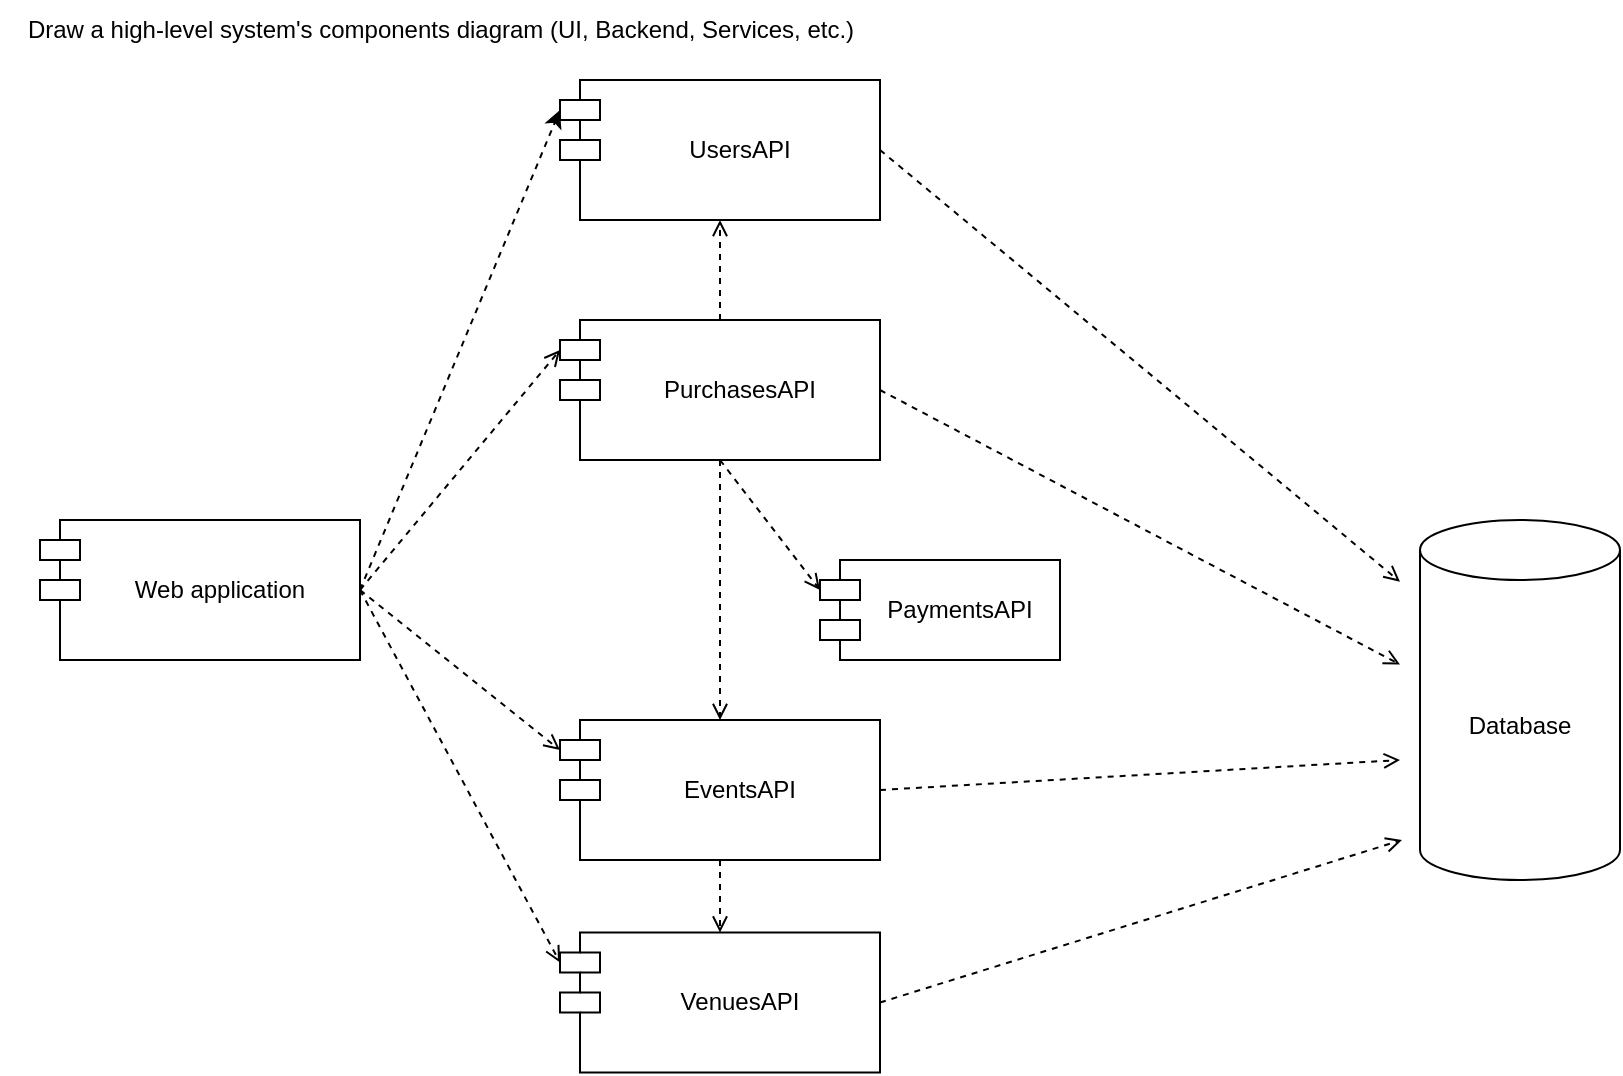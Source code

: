 <mxfile version="23.1.5" type="device" pages="4">
  <diagram name="Components" id="Yx6vznMOaU5JMNKwjIl5">
    <mxGraphModel dx="1050" dy="621" grid="1" gridSize="10" guides="1" tooltips="1" connect="1" arrows="1" fold="1" page="1" pageScale="1" pageWidth="850" pageHeight="1100" math="0" shadow="0">
      <root>
        <mxCell id="0" />
        <mxCell id="1" parent="0" />
        <mxCell id="rvkSuslXmlhCsH1RyYib-1" value="Draw a high-level system&#39;s components diagram (UI, Backend, Services, etc.)" style="text;html=1;align=center;verticalAlign=middle;resizable=0;points=[];autosize=1;strokeColor=none;fillColor=none;" parent="1" vertex="1">
          <mxGeometry width="440" height="30" as="geometry" />
        </mxCell>
        <mxCell id="7gIpxgzCsG0BiUmqoQME-1" value="Database" style="shape=cylinder3;whiteSpace=wrap;html=1;boundedLbl=1;backgroundOutline=1;size=15;" parent="1" vertex="1">
          <mxGeometry x="710" y="260.0" width="100" height="180" as="geometry" />
        </mxCell>
        <mxCell id="0q62YFq0C3zPJT1to6nL-11" style="rounded=0;orthogonalLoop=1;jettySize=auto;html=1;entryX=0;entryY=0.25;entryDx=0;entryDy=0;exitX=1;exitY=0.5;exitDx=0;exitDy=0;dashed=1;endArrow=open;endFill=0;" parent="1" source="CLpZW6LmWgHWTSwsAXLJ-2" edge="1">
          <mxGeometry relative="1" as="geometry">
            <mxPoint x="510" y="110" as="sourcePoint" />
            <mxPoint x="700" y="290.838" as="targetPoint" />
          </mxGeometry>
        </mxCell>
        <mxCell id="zfwGPlFXayA3xnyrUfgr-1" style="rounded=0;orthogonalLoop=1;jettySize=auto;html=1;entryX=0;entryY=0.409;entryDx=0;entryDy=0;entryPerimeter=0;exitX=1;exitY=0.5;exitDx=0;exitDy=0;dashed=1;endArrow=open;endFill=0;" parent="1" source="CLpZW6LmWgHWTSwsAXLJ-3" edge="1">
          <mxGeometry relative="1" as="geometry">
            <mxPoint x="510" y="291" as="sourcePoint" />
            <mxPoint x="700" y="332.265" as="targetPoint" />
          </mxGeometry>
        </mxCell>
        <mxCell id="zfwGPlFXayA3xnyrUfgr-2" style="rounded=0;orthogonalLoop=1;jettySize=auto;html=1;exitX=1;exitY=0.5;exitDx=0;exitDy=0;dashed=1;endArrow=open;endFill=0;" parent="1" source="CLpZW6LmWgHWTSwsAXLJ-4" edge="1">
          <mxGeometry relative="1" as="geometry">
            <mxPoint x="520" y="481" as="sourcePoint" />
            <mxPoint x="700" y="380" as="targetPoint" />
          </mxGeometry>
        </mxCell>
        <mxCell id="zfwGPlFXayA3xnyrUfgr-3" style="rounded=0;orthogonalLoop=1;jettySize=auto;html=1;exitX=1;exitY=0.5;exitDx=0;exitDy=0;dashed=1;endArrow=open;endFill=0;" parent="1" source="CLpZW6LmWgHWTSwsAXLJ-5" edge="1">
          <mxGeometry relative="1" as="geometry">
            <mxPoint x="510" y="720.7" as="sourcePoint" />
            <mxPoint x="701" y="420" as="targetPoint" />
          </mxGeometry>
        </mxCell>
        <mxCell id="CLpZW6LmWgHWTSwsAXLJ-1" value="Web application" style="shape=module;align=left;spacingLeft=20;align=center;verticalAlign=middle;whiteSpace=wrap;html=1;" parent="1" vertex="1">
          <mxGeometry x="20" y="260" width="160" height="70" as="geometry" />
        </mxCell>
        <mxCell id="CLpZW6LmWgHWTSwsAXLJ-2" value="UsersAPI" style="shape=module;align=left;spacingLeft=20;align=center;verticalAlign=middle;whiteSpace=wrap;html=1;" parent="1" vertex="1">
          <mxGeometry x="280" y="40" width="160" height="70" as="geometry" />
        </mxCell>
        <mxCell id="pJt4LOL-AgNyHeeR5ai8-5" style="edgeStyle=orthogonalEdgeStyle;rounded=0;orthogonalLoop=1;jettySize=auto;html=1;exitX=0.5;exitY=0;exitDx=0;exitDy=0;entryX=0.5;entryY=1;entryDx=0;entryDy=0;dashed=1;endArrow=open;endFill=0;" parent="1" source="CLpZW6LmWgHWTSwsAXLJ-3" target="CLpZW6LmWgHWTSwsAXLJ-2" edge="1">
          <mxGeometry relative="1" as="geometry" />
        </mxCell>
        <mxCell id="CLpZW6LmWgHWTSwsAXLJ-3" value="PurchasesAPI" style="shape=module;align=left;spacingLeft=20;align=center;verticalAlign=middle;whiteSpace=wrap;html=1;" parent="1" vertex="1">
          <mxGeometry x="280" y="160" width="160" height="70" as="geometry" />
        </mxCell>
        <mxCell id="pJt4LOL-AgNyHeeR5ai8-7" style="edgeStyle=orthogonalEdgeStyle;rounded=0;orthogonalLoop=1;jettySize=auto;html=1;exitX=0.5;exitY=1;exitDx=0;exitDy=0;entryX=0.5;entryY=0;entryDx=0;entryDy=0;dashed=1;endArrow=open;endFill=0;" parent="1" source="CLpZW6LmWgHWTSwsAXLJ-4" target="CLpZW6LmWgHWTSwsAXLJ-5" edge="1">
          <mxGeometry relative="1" as="geometry" />
        </mxCell>
        <mxCell id="CLpZW6LmWgHWTSwsAXLJ-4" value="EventsAPI" style="shape=module;align=left;spacingLeft=20;align=center;verticalAlign=middle;whiteSpace=wrap;html=1;" parent="1" vertex="1">
          <mxGeometry x="280" y="360" width="160" height="70" as="geometry" />
        </mxCell>
        <mxCell id="CLpZW6LmWgHWTSwsAXLJ-5" value="VenuesAPI" style="shape=module;align=left;spacingLeft=20;align=center;verticalAlign=middle;whiteSpace=wrap;html=1;" parent="1" vertex="1">
          <mxGeometry x="280" y="466.25" width="160" height="70" as="geometry" />
        </mxCell>
        <mxCell id="CLpZW6LmWgHWTSwsAXLJ-8" value="PaymentsAPI" style="shape=module;align=left;spacingLeft=20;align=center;verticalAlign=middle;whiteSpace=wrap;html=1;" parent="1" vertex="1">
          <mxGeometry x="410" y="280" width="120" height="50" as="geometry" />
        </mxCell>
        <mxCell id="CLpZW6LmWgHWTSwsAXLJ-9" style="rounded=0;orthogonalLoop=1;jettySize=auto;html=1;exitX=1;exitY=0.5;exitDx=0;exitDy=0;entryX=0;entryY=0;entryDx=0;entryDy=15;entryPerimeter=0;dashed=1;" parent="1" source="CLpZW6LmWgHWTSwsAXLJ-1" target="CLpZW6LmWgHWTSwsAXLJ-2" edge="1">
          <mxGeometry relative="1" as="geometry" />
        </mxCell>
        <mxCell id="CLpZW6LmWgHWTSwsAXLJ-10" style="rounded=0;orthogonalLoop=1;jettySize=auto;html=1;exitX=1;exitY=0.5;exitDx=0;exitDy=0;entryX=0;entryY=0;entryDx=0;entryDy=15;entryPerimeter=0;dashed=1;endArrow=open;endFill=0;" parent="1" source="CLpZW6LmWgHWTSwsAXLJ-1" target="CLpZW6LmWgHWTSwsAXLJ-3" edge="1">
          <mxGeometry relative="1" as="geometry" />
        </mxCell>
        <mxCell id="CLpZW6LmWgHWTSwsAXLJ-11" style="rounded=0;orthogonalLoop=1;jettySize=auto;html=1;exitX=1;exitY=0.5;exitDx=0;exitDy=0;entryX=0;entryY=0;entryDx=0;entryDy=15;entryPerimeter=0;dashed=1;endArrow=open;endFill=0;" parent="1" source="CLpZW6LmWgHWTSwsAXLJ-1" target="CLpZW6LmWgHWTSwsAXLJ-4" edge="1">
          <mxGeometry relative="1" as="geometry" />
        </mxCell>
        <mxCell id="CLpZW6LmWgHWTSwsAXLJ-12" style="rounded=0;orthogonalLoop=1;jettySize=auto;html=1;exitX=1;exitY=0.5;exitDx=0;exitDy=0;entryX=0;entryY=0;entryDx=0;entryDy=15;entryPerimeter=0;dashed=1;endArrow=open;endFill=0;" parent="1" source="CLpZW6LmWgHWTSwsAXLJ-1" target="CLpZW6LmWgHWTSwsAXLJ-5" edge="1">
          <mxGeometry relative="1" as="geometry" />
        </mxCell>
        <mxCell id="CLpZW6LmWgHWTSwsAXLJ-13" style="rounded=0;orthogonalLoop=1;jettySize=auto;html=1;exitX=0.5;exitY=1;exitDx=0;exitDy=0;entryX=0;entryY=0;entryDx=0;entryDy=15;entryPerimeter=0;dashed=1;endArrow=open;endFill=0;" parent="1" source="CLpZW6LmWgHWTSwsAXLJ-3" target="CLpZW6LmWgHWTSwsAXLJ-8" edge="1">
          <mxGeometry relative="1" as="geometry" />
        </mxCell>
        <mxCell id="pJt4LOL-AgNyHeeR5ai8-6" style="rounded=0;orthogonalLoop=1;jettySize=auto;html=1;exitX=0.5;exitY=1;exitDx=0;exitDy=0;entryX=0.5;entryY=0;entryDx=0;entryDy=0;dashed=1;endArrow=open;endFill=0;" parent="1" source="CLpZW6LmWgHWTSwsAXLJ-3" target="CLpZW6LmWgHWTSwsAXLJ-4" edge="1">
          <mxGeometry relative="1" as="geometry" />
        </mxCell>
      </root>
    </mxGraphModel>
  </diagram>
  <diagram id="3DLngZLw9FQHFc3GS2qu" name="Seat states">
    <mxGraphModel dx="989" dy="692" grid="1" gridSize="10" guides="1" tooltips="1" connect="1" arrows="1" fold="1" page="1" pageScale="1" pageWidth="850" pageHeight="1100" math="0" shadow="0">
      <root>
        <mxCell id="0" />
        <mxCell id="1" parent="0" />
        <mxCell id="B2c_EiaSbykGl7jump9O-1" value="Draw a state machine diagram for a seat state (available, booked, sold)" style="text;html=1;align=center;verticalAlign=middle;resizable=0;points=[];autosize=1;strokeColor=none;fillColor=none;" parent="1" vertex="1">
          <mxGeometry width="400" height="30" as="geometry" />
        </mxCell>
        <mxCell id="VcsFQocgWiaeLwwF1cXG-1" value="" style="ellipse;html=1;shape=startState;fillColor=#000000;strokeColor=#ff0000;" parent="1" vertex="1">
          <mxGeometry x="10" y="130" width="30" height="30" as="geometry" />
        </mxCell>
        <mxCell id="VcsFQocgWiaeLwwF1cXG-2" value="" style="edgeStyle=orthogonalEdgeStyle;html=1;verticalAlign=bottom;endArrow=open;endSize=8;strokeColor=#ff0000;rounded=0;entryX=0;entryY=0.5;entryDx=0;entryDy=0;" parent="1" source="VcsFQocgWiaeLwwF1cXG-1" target="VcsFQocgWiaeLwwF1cXG-3" edge="1">
          <mxGeometry relative="1" as="geometry">
            <mxPoint x="110" y="190" as="targetPoint" />
          </mxGeometry>
        </mxCell>
        <mxCell id="VcsFQocgWiaeLwwF1cXG-23" value="Create/" style="edgeLabel;html=1;align=center;verticalAlign=middle;resizable=0;points=[];" parent="VcsFQocgWiaeLwwF1cXG-2" vertex="1" connectable="0">
          <mxGeometry x="-0.152" y="-2" relative="1" as="geometry">
            <mxPoint y="-12" as="offset" />
          </mxGeometry>
        </mxCell>
        <mxCell id="VcsFQocgWiaeLwwF1cXG-3" value="available" style="rounded=1;whiteSpace=wrap;html=1;" parent="1" vertex="1">
          <mxGeometry x="110" y="122.5" width="70" height="45" as="geometry" />
        </mxCell>
        <mxCell id="VcsFQocgWiaeLwwF1cXG-5" value="" style="ellipse;html=1;shape=endState;fillColor=#000000;strokeColor=#ff0000;" parent="1" vertex="1">
          <mxGeometry x="330" y="130" width="30" height="30" as="geometry" />
        </mxCell>
        <mxCell id="VcsFQocgWiaeLwwF1cXG-6" value="booked" style="rounded=1;whiteSpace=wrap;html=1;" parent="1" vertex="1">
          <mxGeometry x="450" y="60" width="70" height="45" as="geometry" />
        </mxCell>
        <mxCell id="VcsFQocgWiaeLwwF1cXG-7" value="sold" style="rounded=1;whiteSpace=wrap;html=1;" parent="1" vertex="1">
          <mxGeometry x="310" y="190" width="70" height="45" as="geometry" />
        </mxCell>
        <mxCell id="VcsFQocgWiaeLwwF1cXG-9" value="" style="edgeStyle=orthogonalEdgeStyle;html=1;verticalAlign=bottom;endArrow=open;endSize=8;strokeColor=#ff0000;rounded=0;exitX=1;exitY=0.5;exitDx=0;exitDy=0;" parent="1" source="VcsFQocgWiaeLwwF1cXG-3" target="VcsFQocgWiaeLwwF1cXG-5" edge="1">
          <mxGeometry relative="1" as="geometry">
            <mxPoint x="270" y="150" as="targetPoint" />
            <mxPoint x="70" y="155" as="sourcePoint" />
          </mxGeometry>
        </mxCell>
        <mxCell id="VcsFQocgWiaeLwwF1cXG-14" value="" style="edgeStyle=orthogonalEdgeStyle;html=1;verticalAlign=bottom;endArrow=open;endSize=8;strokeColor=#ff0000;rounded=0;exitX=1;exitY=0.25;exitDx=0;exitDy=0;entryX=0;entryY=0.5;entryDx=0;entryDy=0;" parent="1" source="VcsFQocgWiaeLwwF1cXG-3" target="VcsFQocgWiaeLwwF1cXG-6" edge="1">
          <mxGeometry relative="1" as="geometry">
            <mxPoint x="270" y="150" as="targetPoint" />
            <mxPoint x="70" y="155" as="sourcePoint" />
            <Array as="points">
              <mxPoint x="200" y="134" />
              <mxPoint x="200" y="83" />
            </Array>
          </mxGeometry>
        </mxCell>
        <mxCell id="VcsFQocgWiaeLwwF1cXG-15" value="[Cart payment &lt;br&gt;finished]" style="edgeLabel;html=1;align=left;verticalAlign=middle;resizable=0;points=[];" parent="VcsFQocgWiaeLwwF1cXG-14" vertex="1" connectable="0">
          <mxGeometry x="0.422" relative="1" as="geometry">
            <mxPoint x="43" y="108" as="offset" />
          </mxGeometry>
        </mxCell>
        <mxCell id="VcsFQocgWiaeLwwF1cXG-16" value="[Cart item created]" style="edgeLabel;html=1;align=center;verticalAlign=middle;resizable=0;points=[];" parent="VcsFQocgWiaeLwwF1cXG-14" vertex="1" connectable="0">
          <mxGeometry x="0.422" relative="1" as="geometry">
            <mxPoint x="-10" y="-13" as="offset" />
          </mxGeometry>
        </mxCell>
        <mxCell id="hwQtIY2PnVb_VwOk64pa-2" value="[Cart item manually removed]" style="edgeLabel;html=1;align=left;verticalAlign=middle;resizable=0;points=[];" vertex="1" connectable="0" parent="VcsFQocgWiaeLwwF1cXG-14">
          <mxGeometry x="0.422" relative="1" as="geometry">
            <mxPoint x="153" y="48" as="offset" />
          </mxGeometry>
        </mxCell>
        <mxCell id="jyR4iKeLLyv5XBoVqEa6-2" value="[Ticket refunded]" style="edgeLabel;html=1;align=left;verticalAlign=middle;resizable=0;points=[];" vertex="1" connectable="0" parent="VcsFQocgWiaeLwwF1cXG-14">
          <mxGeometry x="0.422" relative="1" as="geometry">
            <mxPoint x="-151" y="119" as="offset" />
          </mxGeometry>
        </mxCell>
        <mxCell id="VcsFQocgWiaeLwwF1cXG-17" value="" style="edgeStyle=orthogonalEdgeStyle;html=1;verticalAlign=bottom;endArrow=open;endSize=8;strokeColor=#ff0000;rounded=0;exitX=0.5;exitY=1;exitDx=0;exitDy=0;entryX=1;entryY=0.5;entryDx=0;entryDy=0;" parent="1" source="VcsFQocgWiaeLwwF1cXG-6" target="VcsFQocgWiaeLwwF1cXG-7" edge="1">
          <mxGeometry relative="1" as="geometry">
            <mxPoint x="270" y="150" as="targetPoint" />
            <mxPoint x="70" y="155" as="sourcePoint" />
            <Array as="points">
              <mxPoint x="485" y="212" />
              <mxPoint x="380" y="212" />
            </Array>
          </mxGeometry>
        </mxCell>
        <mxCell id="VcsFQocgWiaeLwwF1cXG-20" value="" style="edgeStyle=orthogonalEdgeStyle;html=1;verticalAlign=bottom;endArrow=open;endSize=8;strokeColor=#ff0000;rounded=0;entryX=0.5;entryY=1;entryDx=0;entryDy=0;" parent="1" source="VcsFQocgWiaeLwwF1cXG-7" target="VcsFQocgWiaeLwwF1cXG-5" edge="1">
          <mxGeometry relative="1" as="geometry">
            <mxPoint x="260" y="150" as="targetPoint" />
            <mxPoint x="60" y="155" as="sourcePoint" />
          </mxGeometry>
        </mxCell>
        <mxCell id="VcsFQocgWiaeLwwF1cXG-21" value="" style="edgeStyle=orthogonalEdgeStyle;html=1;verticalAlign=bottom;endArrow=open;endSize=8;strokeColor=#ff0000;rounded=0;exitX=0.25;exitY=1;exitDx=0;exitDy=0;entryX=1;entryY=0.5;entryDx=0;entryDy=0;" parent="1" source="VcsFQocgWiaeLwwF1cXG-6" target="VcsFQocgWiaeLwwF1cXG-5" edge="1">
          <mxGeometry relative="1" as="geometry">
            <mxPoint x="270" y="150" as="targetPoint" />
            <mxPoint x="70" y="155" as="sourcePoint" />
          </mxGeometry>
        </mxCell>
        <mxCell id="hwQtIY2PnVb_VwOk64pa-1" value="" style="edgeStyle=orthogonalEdgeStyle;html=1;verticalAlign=bottom;endArrow=open;endSize=8;strokeColor=#ff0000;rounded=0;exitX=0.75;exitY=1;exitDx=0;exitDy=0;entryX=0.25;entryY=1;entryDx=0;entryDy=0;" edge="1" parent="1" source="VcsFQocgWiaeLwwF1cXG-6" target="VcsFQocgWiaeLwwF1cXG-3">
          <mxGeometry relative="1" as="geometry">
            <mxPoint x="100" y="200" as="targetPoint" />
            <mxPoint x="70" y="155" as="sourcePoint" />
            <Array as="points">
              <mxPoint x="503" y="260" />
              <mxPoint x="128" y="260" />
            </Array>
          </mxGeometry>
        </mxCell>
        <mxCell id="jyR4iKeLLyv5XBoVqEa6-1" value="" style="edgeStyle=orthogonalEdgeStyle;html=1;verticalAlign=bottom;endArrow=open;endSize=8;strokeColor=#ff0000;rounded=0;exitX=0;exitY=0.5;exitDx=0;exitDy=0;entryX=0.75;entryY=1;entryDx=0;entryDy=0;" edge="1" parent="1" source="VcsFQocgWiaeLwwF1cXG-7" target="VcsFQocgWiaeLwwF1cXG-3">
          <mxGeometry relative="1" as="geometry">
            <mxPoint x="100" y="200" as="targetPoint" />
            <mxPoint x="70" y="155" as="sourcePoint" />
            <Array as="points">
              <mxPoint x="240" y="212" />
              <mxPoint x="163" y="212" />
            </Array>
          </mxGeometry>
        </mxCell>
      </root>
    </mxGraphModel>
  </diagram>
  <diagram id="Leaf_pNJH1_qRHfBwN4T" name="Seat purchase">
    <mxGraphModel dx="1793" dy="1255" grid="1" gridSize="10" guides="1" tooltips="1" connect="1" arrows="1" fold="1" page="1" pageScale="1" pageWidth="850" pageHeight="1100" math="0" shadow="0">
      <root>
        <mxCell id="0" />
        <mxCell id="1" parent="0" />
        <mxCell id="3P_l5KhUg79VM2-P47lR-1" value="Draw a sequence diagram for buying a seat of a lowest price (includes finding available seats logic)" style="text;html=1;align=center;verticalAlign=middle;resizable=0;points=[];autosize=1;strokeColor=none;fillColor=none;" parent="1" vertex="1">
          <mxGeometry width="550" height="30" as="geometry" />
        </mxCell>
        <mxCell id="2G_TZ3VW05Bw5PbokG3A-4" style="edgeStyle=orthogonalEdgeStyle;rounded=0;orthogonalLoop=1;jettySize=auto;html=1;exitX=0.5;exitY=1;exitDx=0;exitDy=0;dashed=1;entryX=0.5;entryY=0;entryDx=0;entryDy=0;endArrow=none;endFill=0;dashPattern=1 1;" edge="1" parent="1" source="2G_TZ3VW05Bw5PbokG3A-80" target="2G_TZ3VW05Bw5PbokG3A-5">
          <mxGeometry relative="1" as="geometry">
            <mxPoint x="60" y="480" as="targetPoint" />
          </mxGeometry>
        </mxCell>
        <mxCell id="2G_TZ3VW05Bw5PbokG3A-1" value="User" style="rounded=0;whiteSpace=wrap;html=1;" vertex="1" parent="1">
          <mxGeometry y="40" width="120" height="40" as="geometry" />
        </mxCell>
        <mxCell id="2G_TZ3VW05Bw5PbokG3A-2" value="Web App" style="rounded=0;whiteSpace=wrap;html=1;" vertex="1" parent="1">
          <mxGeometry x="200" y="40" width="120" height="40" as="geometry" />
        </mxCell>
        <mxCell id="2G_TZ3VW05Bw5PbokG3A-3" value="EventAPI" style="rounded=0;whiteSpace=wrap;html=1;" vertex="1" parent="1">
          <mxGeometry x="400" y="40" width="120" height="40" as="geometry" />
        </mxCell>
        <mxCell id="2G_TZ3VW05Bw5PbokG3A-5" value="User" style="rounded=0;whiteSpace=wrap;html=1;" vertex="1" parent="1">
          <mxGeometry y="1840" width="120" height="40" as="geometry" />
        </mxCell>
        <mxCell id="2G_TZ3VW05Bw5PbokG3A-6" style="edgeStyle=orthogonalEdgeStyle;rounded=0;orthogonalLoop=1;jettySize=auto;html=1;exitX=0.5;exitY=1;exitDx=0;exitDy=0;dashed=1;endArrow=none;endFill=0;entryX=0.5;entryY=0;entryDx=0;entryDy=0;dashPattern=1 1;" edge="1" parent="1" source="2G_TZ3VW05Bw5PbokG3A-2" target="2G_TZ3VW05Bw5PbokG3A-7">
          <mxGeometry relative="1" as="geometry">
            <mxPoint x="300" y="490" as="targetPoint" />
            <mxPoint x="300" y="110" as="sourcePoint" />
          </mxGeometry>
        </mxCell>
        <mxCell id="2G_TZ3VW05Bw5PbokG3A-7" value="Web App" style="rounded=0;whiteSpace=wrap;html=1;" vertex="1" parent="1">
          <mxGeometry x="200" y="1840" width="120" height="40" as="geometry" />
        </mxCell>
        <mxCell id="2G_TZ3VW05Bw5PbokG3A-8" value="" style="edgeStyle=none;orthogonalLoop=1;jettySize=auto;html=1;rounded=0;" edge="1" parent="1">
          <mxGeometry width="100" relative="1" as="geometry">
            <mxPoint x="60" y="120" as="sourcePoint" />
            <mxPoint x="260" y="120" as="targetPoint" />
            <Array as="points" />
          </mxGeometry>
        </mxCell>
        <mxCell id="2G_TZ3VW05Bw5PbokG3A-9" value="Open Home page of the application" style="edgeLabel;html=1;align=center;verticalAlign=middle;resizable=0;points=[];" vertex="1" connectable="0" parent="2G_TZ3VW05Bw5PbokG3A-8">
          <mxGeometry x="-0.558" y="-1" relative="1" as="geometry">
            <mxPoint x="56" y="-11" as="offset" />
          </mxGeometry>
        </mxCell>
        <mxCell id="2G_TZ3VW05Bw5PbokG3A-10" style="edgeStyle=orthogonalEdgeStyle;rounded=0;orthogonalLoop=1;jettySize=auto;html=1;exitX=0.5;exitY=1;exitDx=0;exitDy=0;dashed=1;endArrow=none;endFill=0;entryX=0.5;entryY=0;entryDx=0;entryDy=0;dashPattern=1 1;" edge="1" parent="1" target="2G_TZ3VW05Bw5PbokG3A-11">
          <mxGeometry relative="1" as="geometry">
            <mxPoint x="459.41" y="920" as="targetPoint" />
            <mxPoint x="459.41" y="80" as="sourcePoint" />
          </mxGeometry>
        </mxCell>
        <mxCell id="2G_TZ3VW05Bw5PbokG3A-11" value="EventAPI" style="rounded=0;whiteSpace=wrap;html=1;" vertex="1" parent="1">
          <mxGeometry x="400" y="1840" width="120" height="40" as="geometry" />
        </mxCell>
        <mxCell id="2G_TZ3VW05Bw5PbokG3A-12" value="" style="edgeStyle=none;orthogonalLoop=1;jettySize=auto;html=1;rounded=0;dashed=1;" edge="1" parent="1">
          <mxGeometry width="100" relative="1" as="geometry">
            <mxPoint x="260" y="140" as="sourcePoint" />
            <mxPoint x="460" y="140" as="targetPoint" />
            <Array as="points" />
          </mxGeometry>
        </mxCell>
        <mxCell id="2G_TZ3VW05Bw5PbokG3A-13" value="Retrieve a list of available Events" style="edgeLabel;html=1;align=center;verticalAlign=middle;resizable=0;points=[];" vertex="1" connectable="0" parent="2G_TZ3VW05Bw5PbokG3A-12">
          <mxGeometry x="-0.558" y="-1" relative="1" as="geometry">
            <mxPoint x="56" y="-11" as="offset" />
          </mxGeometry>
        </mxCell>
        <mxCell id="2G_TZ3VW05Bw5PbokG3A-14" value="" style="edgeStyle=none;orthogonalLoop=1;jettySize=auto;html=1;rounded=0;startArrow=classic;startFill=1;endArrow=none;endFill=0;dashed=1;" edge="1" parent="1">
          <mxGeometry width="100" relative="1" as="geometry">
            <mxPoint x="460" y="241" as="sourcePoint" />
            <mxPoint x="660" y="241" as="targetPoint" />
            <Array as="points" />
          </mxGeometry>
        </mxCell>
        <mxCell id="2G_TZ3VW05Bw5PbokG3A-15" value="response" style="edgeLabel;html=1;align=center;verticalAlign=middle;resizable=0;points=[];" vertex="1" connectable="0" parent="2G_TZ3VW05Bw5PbokG3A-14">
          <mxGeometry x="-0.558" y="-1" relative="1" as="geometry">
            <mxPoint x="60" y="-9" as="offset" />
          </mxGeometry>
        </mxCell>
        <mxCell id="2G_TZ3VW05Bw5PbokG3A-16" value="Database" style="rounded=0;whiteSpace=wrap;html=1;" vertex="1" parent="1">
          <mxGeometry x="1000" y="40" width="120" height="40" as="geometry" />
        </mxCell>
        <mxCell id="2G_TZ3VW05Bw5PbokG3A-17" value="VenueAPI" style="rounded=0;whiteSpace=wrap;html=1;" vertex="1" parent="1">
          <mxGeometry x="600" y="40" width="120" height="40" as="geometry" />
        </mxCell>
        <mxCell id="2G_TZ3VW05Bw5PbokG3A-20" value="PurchaseAPI" style="rounded=0;whiteSpace=wrap;html=1;" vertex="1" parent="1">
          <mxGeometry x="800" y="40" width="120" height="40" as="geometry" />
        </mxCell>
        <mxCell id="2G_TZ3VW05Bw5PbokG3A-21" style="edgeStyle=orthogonalEdgeStyle;rounded=0;orthogonalLoop=1;jettySize=auto;html=1;exitX=0.5;exitY=1;exitDx=0;exitDy=0;dashed=1;endArrow=none;endFill=0;entryX=0.5;entryY=0;entryDx=0;entryDy=0;dashPattern=1 1;" edge="1" parent="1" target="2G_TZ3VW05Bw5PbokG3A-28">
          <mxGeometry relative="1" as="geometry">
            <mxPoint x="659.58" y="920" as="targetPoint" />
            <mxPoint x="659.58" y="80" as="sourcePoint" />
          </mxGeometry>
        </mxCell>
        <mxCell id="2G_TZ3VW05Bw5PbokG3A-22" style="edgeStyle=orthogonalEdgeStyle;rounded=0;orthogonalLoop=1;jettySize=auto;html=1;exitX=0.5;exitY=1;exitDx=0;exitDy=0;dashed=1;endArrow=none;endFill=0;entryX=0.5;entryY=0;entryDx=0;entryDy=0;dashPattern=1 1;" edge="1" parent="1" target="2G_TZ3VW05Bw5PbokG3A-29">
          <mxGeometry relative="1" as="geometry">
            <mxPoint x="859.58" y="920" as="targetPoint" />
            <mxPoint x="859.58" y="80" as="sourcePoint" />
          </mxGeometry>
        </mxCell>
        <mxCell id="2G_TZ3VW05Bw5PbokG3A-23" style="edgeStyle=orthogonalEdgeStyle;rounded=0;orthogonalLoop=1;jettySize=auto;html=1;exitX=0.5;exitY=1;exitDx=0;exitDy=0;dashed=1;endArrow=none;endFill=0;entryX=0.5;entryY=0;entryDx=0;entryDy=0;dashPattern=1 1;" edge="1" parent="1" target="2G_TZ3VW05Bw5PbokG3A-30">
          <mxGeometry relative="1" as="geometry">
            <mxPoint x="1059.58" y="920" as="targetPoint" />
            <mxPoint x="1059.58" y="80" as="sourcePoint" />
          </mxGeometry>
        </mxCell>
        <mxCell id="2G_TZ3VW05Bw5PbokG3A-26" value="" style="edgeStyle=none;orthogonalLoop=1;jettySize=auto;html=1;rounded=0;startArrow=none;startFill=0;endArrow=classic;endFill=1;dashed=1;" edge="1" parent="1">
          <mxGeometry width="100" relative="1" as="geometry">
            <mxPoint x="460" y="216" as="sourcePoint" />
            <mxPoint x="660" y="216" as="targetPoint" />
            <Array as="points" />
          </mxGeometry>
        </mxCell>
        <mxCell id="2G_TZ3VW05Bw5PbokG3A-27" value="Retrieve a manifest for the Event" style="edgeLabel;html=1;align=center;verticalAlign=middle;resizable=0;points=[];" vertex="1" connectable="0" parent="2G_TZ3VW05Bw5PbokG3A-26">
          <mxGeometry x="-0.558" y="-1" relative="1" as="geometry">
            <mxPoint x="56" y="-11" as="offset" />
          </mxGeometry>
        </mxCell>
        <mxCell id="2G_TZ3VW05Bw5PbokG3A-28" value="VenueAPI" style="rounded=0;whiteSpace=wrap;html=1;" vertex="1" parent="1">
          <mxGeometry x="600" y="1840" width="120" height="40" as="geometry" />
        </mxCell>
        <mxCell id="2G_TZ3VW05Bw5PbokG3A-29" value="PurchaseAPI" style="rounded=0;whiteSpace=wrap;html=1;" vertex="1" parent="1">
          <mxGeometry x="800" y="1840" width="120" height="40" as="geometry" />
        </mxCell>
        <mxCell id="2G_TZ3VW05Bw5PbokG3A-30" value="PaymentAPI" style="rounded=0;whiteSpace=wrap;html=1;" vertex="1" parent="1">
          <mxGeometry x="1000" y="1840" width="120" height="40" as="geometry" />
        </mxCell>
        <mxCell id="2G_TZ3VW05Bw5PbokG3A-32" value="" style="edgeStyle=none;orthogonalLoop=1;jettySize=auto;html=1;rounded=0;startArrow=none;startFill=0;endArrow=classic;endFill=1;" edge="1" parent="1">
          <mxGeometry width="100" relative="1" as="geometry">
            <mxPoint x="60" y="319.75" as="sourcePoint" />
            <mxPoint x="260" y="319.75" as="targetPoint" />
            <Array as="points" />
          </mxGeometry>
        </mxCell>
        <mxCell id="2G_TZ3VW05Bw5PbokG3A-33" value="Click on the specific Event" style="edgeLabel;html=1;align=center;verticalAlign=middle;resizable=0;points=[];" vertex="1" connectable="0" parent="2G_TZ3VW05Bw5PbokG3A-32">
          <mxGeometry x="-0.558" y="-1" relative="1" as="geometry">
            <mxPoint x="56" y="-11" as="offset" />
          </mxGeometry>
        </mxCell>
        <mxCell id="2G_TZ3VW05Bw5PbokG3A-34" value="" style="edgeStyle=none;orthogonalLoop=1;jettySize=auto;html=1;rounded=0;startArrow=classic;startFill=1;endArrow=none;endFill=0;" edge="1" parent="1">
          <mxGeometry width="100" relative="1" as="geometry">
            <mxPoint x="60" y="419.75" as="sourcePoint" />
            <mxPoint x="260" y="419.75" as="targetPoint" />
            <Array as="points" />
          </mxGeometry>
        </mxCell>
        <mxCell id="2G_TZ3VW05Bw5PbokG3A-35" value="Display a list of available Event Seats &lt;br&gt;of the Event" style="edgeLabel;html=1;align=center;verticalAlign=middle;resizable=0;points=[];" vertex="1" connectable="0" parent="2G_TZ3VW05Bw5PbokG3A-34">
          <mxGeometry x="-0.558" y="-1" relative="1" as="geometry">
            <mxPoint x="58" y="-16" as="offset" />
          </mxGeometry>
        </mxCell>
        <mxCell id="2G_TZ3VW05Bw5PbokG3A-36" value="" style="edgeStyle=none;orthogonalLoop=1;jettySize=auto;html=1;rounded=0;startArrow=classic;startFill=1;endArrow=none;endFill=0;dashed=1;" edge="1" parent="1">
          <mxGeometry width="100" relative="1" as="geometry">
            <mxPoint x="260" y="399.75" as="sourcePoint" />
            <mxPoint x="460" y="399.75" as="targetPoint" />
            <Array as="points" />
          </mxGeometry>
        </mxCell>
        <mxCell id="2G_TZ3VW05Bw5PbokG3A-37" value="response" style="edgeLabel;html=1;align=center;verticalAlign=middle;resizable=0;points=[];" vertex="1" connectable="0" parent="2G_TZ3VW05Bw5PbokG3A-36">
          <mxGeometry x="-0.558" y="-1" relative="1" as="geometry">
            <mxPoint x="60" y="-9" as="offset" />
          </mxGeometry>
        </mxCell>
        <mxCell id="2G_TZ3VW05Bw5PbokG3A-38" value="" style="edgeStyle=none;orthogonalLoop=1;jettySize=auto;html=1;rounded=0;dashed=1;" edge="1" parent="1">
          <mxGeometry width="100" relative="1" as="geometry">
            <mxPoint x="260" y="339.75" as="sourcePoint" />
            <mxPoint x="460" y="339.75" as="targetPoint" />
            <Array as="points" />
          </mxGeometry>
        </mxCell>
        <mxCell id="2G_TZ3VW05Bw5PbokG3A-39" value="Retrieve a list of available Event Seats&lt;br&gt;of the Event" style="edgeLabel;html=1;align=center;verticalAlign=middle;resizable=0;points=[];" vertex="1" connectable="0" parent="2G_TZ3VW05Bw5PbokG3A-38">
          <mxGeometry x="-0.558" y="-1" relative="1" as="geometry">
            <mxPoint x="51" y="-17" as="offset" />
          </mxGeometry>
        </mxCell>
        <mxCell id="2G_TZ3VW05Bw5PbokG3A-40" value="alt" style="shape=umlFrame;whiteSpace=wrap;html=1;pointerEvents=0;width=30;height=30;" vertex="1" parent="1">
          <mxGeometry x="10" y="730" width="1300" height="1070" as="geometry" />
        </mxCell>
        <mxCell id="2G_TZ3VW05Bw5PbokG3A-41" value="" style="edgeStyle=none;orthogonalLoop=1;jettySize=auto;html=1;rounded=0;dashed=1;" edge="1" parent="1">
          <mxGeometry width="100" relative="1" as="geometry">
            <mxPoint x="460" y="359.75" as="sourcePoint" />
            <mxPoint x="1260" y="359.75" as="targetPoint" />
            <Array as="points" />
          </mxGeometry>
        </mxCell>
        <mxCell id="2G_TZ3VW05Bw5PbokG3A-42" value="Execute query" style="edgeLabel;html=1;align=center;verticalAlign=middle;resizable=0;points=[];" vertex="1" connectable="0" parent="2G_TZ3VW05Bw5PbokG3A-41">
          <mxGeometry x="-0.558" y="-1" relative="1" as="geometry">
            <mxPoint x="-102" y="-11" as="offset" />
          </mxGeometry>
        </mxCell>
        <mxCell id="2G_TZ3VW05Bw5PbokG3A-43" value="" style="edgeStyle=none;orthogonalLoop=1;jettySize=auto;html=1;rounded=0;dashed=1;startArrow=classic;startFill=1;endArrow=none;endFill=0;" edge="1" parent="1">
          <mxGeometry width="100" relative="1" as="geometry">
            <mxPoint x="460" y="379.75" as="sourcePoint" />
            <mxPoint x="1260" y="379.75" as="targetPoint" />
            <Array as="points" />
          </mxGeometry>
        </mxCell>
        <mxCell id="2G_TZ3VW05Bw5PbokG3A-44" value="response" style="edgeLabel;html=1;align=center;verticalAlign=middle;resizable=0;points=[];" vertex="1" connectable="0" parent="2G_TZ3VW05Bw5PbokG3A-43">
          <mxGeometry x="-0.558" y="-1" relative="1" as="geometry">
            <mxPoint x="-7" y="-9" as="offset" />
          </mxGeometry>
        </mxCell>
        <mxCell id="2G_TZ3VW05Bw5PbokG3A-46" value="Database" style="rounded=0;whiteSpace=wrap;html=1;" vertex="1" parent="1">
          <mxGeometry x="1200" y="40" width="120" height="40" as="geometry" />
        </mxCell>
        <mxCell id="2G_TZ3VW05Bw5PbokG3A-47" style="edgeStyle=orthogonalEdgeStyle;rounded=0;orthogonalLoop=1;jettySize=auto;html=1;exitX=0.5;exitY=1;exitDx=0;exitDy=0;dashed=1;endArrow=none;endFill=0;entryX=0.5;entryY=0;entryDx=0;entryDy=0;dashPattern=1 1;" edge="1" parent="1" target="2G_TZ3VW05Bw5PbokG3A-48">
          <mxGeometry relative="1" as="geometry">
            <mxPoint x="1259.58" y="920" as="targetPoint" />
            <mxPoint x="1259.58" y="80" as="sourcePoint" />
          </mxGeometry>
        </mxCell>
        <mxCell id="2G_TZ3VW05Bw5PbokG3A-48" value="Database" style="rounded=0;whiteSpace=wrap;html=1;" vertex="1" parent="1">
          <mxGeometry x="1200" y="1840" width="120" height="40" as="geometry" />
        </mxCell>
        <mxCell id="2G_TZ3VW05Bw5PbokG3A-49" value="" style="edgeStyle=none;orthogonalLoop=1;jettySize=auto;html=1;rounded=0;dashed=1;" edge="1" parent="1">
          <mxGeometry width="100" relative="1" as="geometry">
            <mxPoint x="460" y="160" as="sourcePoint" />
            <mxPoint x="1260" y="160" as="targetPoint" />
            <Array as="points" />
          </mxGeometry>
        </mxCell>
        <mxCell id="2G_TZ3VW05Bw5PbokG3A-50" value="Execute query" style="edgeLabel;html=1;align=center;verticalAlign=middle;resizable=0;points=[];" vertex="1" connectable="0" parent="2G_TZ3VW05Bw5PbokG3A-49">
          <mxGeometry x="-0.558" y="-1" relative="1" as="geometry">
            <mxPoint x="-103" y="-11" as="offset" />
          </mxGeometry>
        </mxCell>
        <mxCell id="2G_TZ3VW05Bw5PbokG3A-51" value="" style="edgeStyle=none;orthogonalLoop=1;jettySize=auto;html=1;rounded=0;dashed=1;startArrow=classic;startFill=1;endArrow=none;endFill=0;" edge="1" parent="1">
          <mxGeometry width="100" relative="1" as="geometry">
            <mxPoint x="460" y="186" as="sourcePoint" />
            <mxPoint x="1260" y="186" as="targetPoint" />
            <Array as="points" />
          </mxGeometry>
        </mxCell>
        <mxCell id="2G_TZ3VW05Bw5PbokG3A-52" value="response" style="edgeLabel;html=1;align=center;verticalAlign=middle;resizable=0;points=[];" vertex="1" connectable="0" parent="2G_TZ3VW05Bw5PbokG3A-51">
          <mxGeometry x="-0.558" y="-1" relative="1" as="geometry">
            <mxPoint x="-7" y="-9" as="offset" />
          </mxGeometry>
        </mxCell>
        <mxCell id="2G_TZ3VW05Bw5PbokG3A-53" value="" style="edgeStyle=none;orthogonalLoop=1;jettySize=auto;html=1;rounded=0;startArrow=none;startFill=0;endArrow=classic;endFill=1;" edge="1" parent="1">
          <mxGeometry width="100" relative="1" as="geometry">
            <mxPoint x="60" y="479.75" as="sourcePoint" />
            <mxPoint x="260" y="479.75" as="targetPoint" />
            <Array as="points" />
          </mxGeometry>
        </mxCell>
        <mxCell id="2G_TZ3VW05Bw5PbokG3A-54" value="Press &quot;Show available &lt;br&gt;lowest-priced seats&quot; button" style="edgeLabel;html=1;align=center;verticalAlign=middle;resizable=0;points=[];" vertex="1" connectable="0" parent="2G_TZ3VW05Bw5PbokG3A-53">
          <mxGeometry x="-0.558" y="-1" relative="1" as="geometry">
            <mxPoint x="56" y="-17" as="offset" />
          </mxGeometry>
        </mxCell>
        <mxCell id="2G_TZ3VW05Bw5PbokG3A-55" value="" style="edgeStyle=none;orthogonalLoop=1;jettySize=auto;html=1;rounded=0;dashed=1;" edge="1" parent="1">
          <mxGeometry width="100" relative="1" as="geometry">
            <mxPoint x="260" y="499.75" as="sourcePoint" />
            <mxPoint x="460" y="499.75" as="targetPoint" />
            <Array as="points" />
          </mxGeometry>
        </mxCell>
        <mxCell id="2G_TZ3VW05Bw5PbokG3A-56" value="Retrieve a list Event Seats&lt;br&gt;with the lowest price" style="edgeLabel;html=1;align=center;verticalAlign=middle;resizable=0;points=[];" vertex="1" connectable="0" parent="2G_TZ3VW05Bw5PbokG3A-55">
          <mxGeometry x="-0.558" y="-1" relative="1" as="geometry">
            <mxPoint x="51" y="-17" as="offset" />
          </mxGeometry>
        </mxCell>
        <mxCell id="2G_TZ3VW05Bw5PbokG3A-57" value="" style="edgeStyle=none;orthogonalLoop=1;jettySize=auto;html=1;rounded=0;dashed=1;" edge="1" parent="1">
          <mxGeometry width="100" relative="1" as="geometry">
            <mxPoint x="460" y="519.75" as="sourcePoint" />
            <mxPoint x="1260" y="519.75" as="targetPoint" />
            <Array as="points" />
          </mxGeometry>
        </mxCell>
        <mxCell id="2G_TZ3VW05Bw5PbokG3A-58" value="Execute query" style="edgeLabel;html=1;align=center;verticalAlign=middle;resizable=0;points=[];" vertex="1" connectable="0" parent="2G_TZ3VW05Bw5PbokG3A-57">
          <mxGeometry x="-0.558" y="-1" relative="1" as="geometry">
            <mxPoint x="-102" y="-11" as="offset" />
          </mxGeometry>
        </mxCell>
        <mxCell id="2G_TZ3VW05Bw5PbokG3A-59" value="" style="edgeStyle=none;orthogonalLoop=1;jettySize=auto;html=1;rounded=0;dashed=1;startArrow=classic;startFill=1;endArrow=none;endFill=0;" edge="1" parent="1">
          <mxGeometry width="100" relative="1" as="geometry">
            <mxPoint x="460" y="539.75" as="sourcePoint" />
            <mxPoint x="1260" y="539.75" as="targetPoint" />
            <Array as="points" />
          </mxGeometry>
        </mxCell>
        <mxCell id="2G_TZ3VW05Bw5PbokG3A-60" value="response" style="edgeLabel;html=1;align=center;verticalAlign=middle;resizable=0;points=[];" vertex="1" connectable="0" parent="2G_TZ3VW05Bw5PbokG3A-59">
          <mxGeometry x="-0.558" y="-1" relative="1" as="geometry">
            <mxPoint x="-7" y="-9" as="offset" />
          </mxGeometry>
        </mxCell>
        <mxCell id="2G_TZ3VW05Bw5PbokG3A-61" value="" style="edgeStyle=none;orthogonalLoop=1;jettySize=auto;html=1;rounded=0;startArrow=classic;startFill=1;endArrow=none;endFill=0;dashed=1;" edge="1" parent="1">
          <mxGeometry width="100" relative="1" as="geometry">
            <mxPoint x="260" y="260" as="sourcePoint" />
            <mxPoint x="460" y="260" as="targetPoint" />
            <Array as="points" />
          </mxGeometry>
        </mxCell>
        <mxCell id="2G_TZ3VW05Bw5PbokG3A-62" value="response" style="edgeLabel;html=1;align=center;verticalAlign=middle;resizable=0;points=[];" vertex="1" connectable="0" parent="2G_TZ3VW05Bw5PbokG3A-61">
          <mxGeometry x="-0.558" y="-1" relative="1" as="geometry">
            <mxPoint x="60" y="-9" as="offset" />
          </mxGeometry>
        </mxCell>
        <mxCell id="2G_TZ3VW05Bw5PbokG3A-63" value="" style="edgeStyle=none;orthogonalLoop=1;jettySize=auto;html=1;rounded=0;startArrow=classic;startFill=1;endArrow=none;endFill=0;" edge="1" parent="1">
          <mxGeometry width="100" relative="1" as="geometry">
            <mxPoint x="60" y="280" as="sourcePoint" />
            <mxPoint x="260" y="280" as="targetPoint" />
            <Array as="points" />
          </mxGeometry>
        </mxCell>
        <mxCell id="2G_TZ3VW05Bw5PbokG3A-64" value="Display a manifest with available Events" style="edgeLabel;html=1;align=center;verticalAlign=middle;resizable=0;points=[];" vertex="1" connectable="0" parent="2G_TZ3VW05Bw5PbokG3A-63">
          <mxGeometry x="-0.558" y="-1" relative="1" as="geometry">
            <mxPoint x="56" y="-11" as="offset" />
          </mxGeometry>
        </mxCell>
        <mxCell id="2G_TZ3VW05Bw5PbokG3A-74" value="" style="edgeStyle=none;orthogonalLoop=1;jettySize=auto;html=1;rounded=0;startArrow=classic;startFill=1;endArrow=none;endFill=0;dashed=1;" edge="1" parent="1">
          <mxGeometry width="100" relative="1" as="geometry">
            <mxPoint x="260" y="560" as="sourcePoint" />
            <mxPoint x="460" y="560" as="targetPoint" />
            <Array as="points" />
          </mxGeometry>
        </mxCell>
        <mxCell id="2G_TZ3VW05Bw5PbokG3A-75" value="response" style="edgeLabel;html=1;align=center;verticalAlign=middle;resizable=0;points=[];" vertex="1" connectable="0" parent="2G_TZ3VW05Bw5PbokG3A-74">
          <mxGeometry x="-0.558" y="-1" relative="1" as="geometry">
            <mxPoint x="60" y="-9" as="offset" />
          </mxGeometry>
        </mxCell>
        <mxCell id="2G_TZ3VW05Bw5PbokG3A-76" value="" style="edgeStyle=none;orthogonalLoop=1;jettySize=auto;html=1;rounded=0;startArrow=classic;startFill=1;endArrow=none;endFill=0;" edge="1" parent="1">
          <mxGeometry width="100" relative="1" as="geometry">
            <mxPoint x="60" y="580" as="sourcePoint" />
            <mxPoint x="260" y="580" as="targetPoint" />
            <Array as="points" />
          </mxGeometry>
        </mxCell>
        <mxCell id="2G_TZ3VW05Bw5PbokG3A-77" value="Display available &lt;br&gt;Event Seats of a lowest price" style="edgeLabel;html=1;align=center;verticalAlign=middle;resizable=0;points=[];" vertex="1" connectable="0" parent="2G_TZ3VW05Bw5PbokG3A-76">
          <mxGeometry x="-0.558" y="-1" relative="1" as="geometry">
            <mxPoint x="58" y="-16" as="offset" />
          </mxGeometry>
        </mxCell>
        <mxCell id="2G_TZ3VW05Bw5PbokG3A-78" value="" style="edgeStyle=none;orthogonalLoop=1;jettySize=auto;html=1;rounded=0;startArrow=none;startFill=0;endArrow=classic;endFill=1;" edge="1" parent="1">
          <mxGeometry width="100" relative="1" as="geometry">
            <mxPoint x="60" y="1060" as="sourcePoint" />
            <mxPoint x="260" y="1060" as="targetPoint" />
            <Array as="points" />
          </mxGeometry>
        </mxCell>
        <mxCell id="2G_TZ3VW05Bw5PbokG3A-79" value="Press &quot;Pay for Cart&quot;" style="edgeLabel;html=1;align=center;verticalAlign=middle;resizable=0;points=[];" vertex="1" connectable="0" parent="2G_TZ3VW05Bw5PbokG3A-78">
          <mxGeometry x="-0.558" y="-1" relative="1" as="geometry">
            <mxPoint x="58" y="-11" as="offset" />
          </mxGeometry>
        </mxCell>
        <mxCell id="2G_TZ3VW05Bw5PbokG3A-81" value="" style="edgeStyle=orthogonalEdgeStyle;rounded=0;orthogonalLoop=1;jettySize=auto;html=1;exitX=0.5;exitY=1;exitDx=0;exitDy=0;dashed=1;entryX=0.5;entryY=0;entryDx=0;entryDy=0;endArrow=none;endFill=0;dashPattern=1 1;" edge="1" parent="1" source="2G_TZ3VW05Bw5PbokG3A-1" target="2G_TZ3VW05Bw5PbokG3A-80">
          <mxGeometry relative="1" as="geometry">
            <mxPoint x="60" y="1300" as="targetPoint" />
            <mxPoint x="60" y="80" as="sourcePoint" />
          </mxGeometry>
        </mxCell>
        <mxCell id="2G_TZ3VW05Bw5PbokG3A-80" value="" style="rounded=0;whiteSpace=wrap;html=1;" vertex="1" parent="1">
          <mxGeometry x="50" y="600" width="20" height="20" as="geometry" />
        </mxCell>
        <mxCell id="2G_TZ3VW05Bw5PbokG3A-82" style="edgeStyle=orthogonalEdgeStyle;rounded=0;orthogonalLoop=1;jettySize=auto;html=1;exitX=1;exitY=0.25;exitDx=0;exitDy=0;entryX=1;entryY=0.75;entryDx=0;entryDy=0;" edge="1" parent="1" source="2G_TZ3VW05Bw5PbokG3A-80" target="2G_TZ3VW05Bw5PbokG3A-80">
          <mxGeometry relative="1" as="geometry">
            <Array as="points">
              <mxPoint x="90" y="605" />
              <mxPoint x="90" y="615" />
            </Array>
          </mxGeometry>
        </mxCell>
        <mxCell id="2G_TZ3VW05Bw5PbokG3A-83" value="Make choice of the seat&lt;br&gt;from the displayed" style="edgeLabel;html=1;align=center;verticalAlign=middle;resizable=0;points=[];" vertex="1" connectable="0" parent="2G_TZ3VW05Bw5PbokG3A-82">
          <mxGeometry x="0.02" relative="1" as="geometry">
            <mxPoint x="60" as="offset" />
          </mxGeometry>
        </mxCell>
        <mxCell id="2G_TZ3VW05Bw5PbokG3A-84" value="" style="edgeStyle=none;orthogonalLoop=1;jettySize=auto;html=1;rounded=0;startArrow=none;startFill=0;endArrow=classic;endFill=1;" edge="1" parent="1">
          <mxGeometry width="100" relative="1" as="geometry">
            <mxPoint x="60" y="660" as="sourcePoint" />
            <mxPoint x="260" y="660" as="targetPoint" />
            <Array as="points" />
          </mxGeometry>
        </mxCell>
        <mxCell id="2G_TZ3VW05Bw5PbokG3A-85" value="Click on the chosen seat" style="edgeLabel;html=1;align=center;verticalAlign=middle;resizable=0;points=[];" vertex="1" connectable="0" parent="2G_TZ3VW05Bw5PbokG3A-84">
          <mxGeometry x="-0.558" y="-1" relative="1" as="geometry">
            <mxPoint x="56" y="-10" as="offset" />
          </mxGeometry>
        </mxCell>
        <mxCell id="2G_TZ3VW05Bw5PbokG3A-86" value="" style="edgeStyle=none;orthogonalLoop=1;jettySize=auto;html=1;rounded=0;dashed=1;" edge="1" parent="1">
          <mxGeometry width="100" relative="1" as="geometry">
            <mxPoint x="260" y="680" as="sourcePoint" />
            <mxPoint x="460" y="680" as="targetPoint" />
            <Array as="points" />
          </mxGeometry>
        </mxCell>
        <mxCell id="2G_TZ3VW05Bw5PbokG3A-87" value="Book the seat for the user" style="edgeLabel;html=1;align=center;verticalAlign=middle;resizable=0;points=[];" vertex="1" connectable="0" parent="2G_TZ3VW05Bw5PbokG3A-86">
          <mxGeometry x="-0.558" y="-1" relative="1" as="geometry">
            <mxPoint x="56" y="-11" as="offset" />
          </mxGeometry>
        </mxCell>
        <mxCell id="2G_TZ3VW05Bw5PbokG3A-90" value="" style="edgeStyle=none;orthogonalLoop=1;jettySize=auto;html=1;rounded=0;dashed=1;" edge="1" parent="1">
          <mxGeometry width="100" relative="1" as="geometry">
            <mxPoint x="460" y="700" as="sourcePoint" />
            <mxPoint x="1260" y="700" as="targetPoint" />
            <Array as="points" />
          </mxGeometry>
        </mxCell>
        <mxCell id="2G_TZ3VW05Bw5PbokG3A-91" value="Check&amp;nbsp; if the chosen seat is still available" style="edgeLabel;html=1;align=center;verticalAlign=middle;resizable=0;points=[];" vertex="1" connectable="0" parent="2G_TZ3VW05Bw5PbokG3A-90">
          <mxGeometry x="-0.558" y="-1" relative="1" as="geometry">
            <mxPoint x="-77" y="-11" as="offset" />
          </mxGeometry>
        </mxCell>
        <mxCell id="2G_TZ3VW05Bw5PbokG3A-92" value="" style="edgeStyle=none;orthogonalLoop=1;jettySize=auto;html=1;rounded=0;dashed=1;startArrow=classic;startFill=1;endArrow=none;endFill=0;" edge="1" parent="1">
          <mxGeometry width="100" relative="1" as="geometry">
            <mxPoint x="460" y="720" as="sourcePoint" />
            <mxPoint x="1260" y="720" as="targetPoint" />
            <Array as="points" />
          </mxGeometry>
        </mxCell>
        <mxCell id="2G_TZ3VW05Bw5PbokG3A-93" value="response" style="edgeLabel;html=1;align=center;verticalAlign=middle;resizable=0;points=[];" vertex="1" connectable="0" parent="2G_TZ3VW05Bw5PbokG3A-92">
          <mxGeometry x="-0.558" y="-1" relative="1" as="geometry">
            <mxPoint x="-7" y="-9" as="offset" />
          </mxGeometry>
        </mxCell>
        <mxCell id="2G_TZ3VW05Bw5PbokG3A-98" value="[seat is not avalable]" style="text;html=1;align=center;verticalAlign=middle;resizable=0;points=[];autosize=1;strokeColor=none;fillColor=none;" vertex="1" parent="1">
          <mxGeometry x="430" y="730" width="130" height="30" as="geometry" />
        </mxCell>
        <mxCell id="2G_TZ3VW05Bw5PbokG3A-99" value="" style="edgeStyle=none;orthogonalLoop=1;jettySize=auto;html=1;rounded=0;startArrow=classic;startFill=1;endArrow=none;endFill=0;" edge="1" parent="1">
          <mxGeometry width="100" relative="1" as="geometry">
            <mxPoint x="60" y="800" as="sourcePoint" />
            <mxPoint x="260" y="800" as="targetPoint" />
            <Array as="points" />
          </mxGeometry>
        </mxCell>
        <mxCell id="2G_TZ3VW05Bw5PbokG3A-100" value="Display a message &lt;br&gt;&quot;Sorry, someone has already &lt;br&gt;booked that seat. &lt;br&gt;Please, choose another one&quot;" style="edgeLabel;html=1;align=center;verticalAlign=middle;resizable=0;points=[];" vertex="1" connectable="0" parent="2G_TZ3VW05Bw5PbokG3A-99">
          <mxGeometry x="-0.558" y="-1" relative="1" as="geometry">
            <mxPoint x="58" y="-30" as="offset" />
          </mxGeometry>
        </mxCell>
        <mxCell id="2G_TZ3VW05Bw5PbokG3A-101" value="[seat is avalable]" style="text;html=1;align=center;verticalAlign=middle;resizable=0;points=[];autosize=1;strokeColor=none;fillColor=none;" vertex="1" parent="1">
          <mxGeometry x="430" y="810" width="110" height="30" as="geometry" />
        </mxCell>
        <mxCell id="2G_TZ3VW05Bw5PbokG3A-102" value="" style="endArrow=none;dashed=1;html=1;rounded=0;entryX=0.999;entryY=0.085;entryDx=0;entryDy=0;entryPerimeter=0;exitX=0.002;exitY=0.084;exitDx=0;exitDy=0;exitPerimeter=0;" edge="1" parent="1" source="2G_TZ3VW05Bw5PbokG3A-40" target="2G_TZ3VW05Bw5PbokG3A-40">
          <mxGeometry width="50" height="50" relative="1" as="geometry">
            <mxPoint x="30" y="812" as="sourcePoint" />
            <mxPoint x="1291" y="813" as="targetPoint" />
          </mxGeometry>
        </mxCell>
        <mxCell id="6kUBY2j-GUREKteokQkr-1" value="" style="edgeStyle=none;orthogonalLoop=1;jettySize=auto;html=1;rounded=0;startArrow=classic;startFill=1;endArrow=none;endFill=0;dashed=1;" edge="1" parent="1">
          <mxGeometry width="100" relative="1" as="geometry">
            <mxPoint x="260" y="760" as="sourcePoint" />
            <mxPoint x="460" y="760" as="targetPoint" />
            <Array as="points" />
          </mxGeometry>
        </mxCell>
        <mxCell id="6kUBY2j-GUREKteokQkr-2" value="error response" style="edgeLabel;html=1;align=center;verticalAlign=middle;resizable=0;points=[];" vertex="1" connectable="0" parent="6kUBY2j-GUREKteokQkr-1">
          <mxGeometry x="-0.558" y="-1" relative="1" as="geometry">
            <mxPoint x="60" y="-9" as="offset" />
          </mxGeometry>
        </mxCell>
        <mxCell id="6kUBY2j-GUREKteokQkr-3" value="" style="edgeStyle=none;orthogonalLoop=1;jettySize=auto;html=1;rounded=0;dashed=1;" edge="1" parent="1">
          <mxGeometry width="100" relative="1" as="geometry">
            <mxPoint x="460" y="880" as="sourcePoint" />
            <mxPoint x="1260" y="880" as="targetPoint" />
            <Array as="points" />
          </mxGeometry>
        </mxCell>
        <mxCell id="6kUBY2j-GUREKteokQkr-4" value="Create a Cart Item for the &lt;br&gt;selected Event Seat" style="edgeLabel;html=1;align=center;verticalAlign=middle;resizable=0;points=[];" vertex="1" connectable="0" parent="6kUBY2j-GUREKteokQkr-3">
          <mxGeometry x="-0.558" y="-1" relative="1" as="geometry">
            <mxPoint x="-81" y="-18" as="offset" />
          </mxGeometry>
        </mxCell>
        <mxCell id="6kUBY2j-GUREKteokQkr-5" value="" style="edgeStyle=none;orthogonalLoop=1;jettySize=auto;html=1;rounded=0;dashed=1;startArrow=classic;startFill=1;endArrow=none;endFill=0;" edge="1" parent="1">
          <mxGeometry width="100" relative="1" as="geometry">
            <mxPoint x="460" y="980.5" as="sourcePoint" />
            <mxPoint x="1260" y="980.5" as="targetPoint" />
            <Array as="points" />
          </mxGeometry>
        </mxCell>
        <mxCell id="6kUBY2j-GUREKteokQkr-6" value="response" style="edgeLabel;html=1;align=center;verticalAlign=middle;resizable=0;points=[];" vertex="1" connectable="0" parent="6kUBY2j-GUREKteokQkr-5">
          <mxGeometry x="-0.558" y="-1" relative="1" as="geometry">
            <mxPoint x="-7" y="-9" as="offset" />
          </mxGeometry>
        </mxCell>
        <mxCell id="6kUBY2j-GUREKteokQkr-11" value="" style="rounded=0;whiteSpace=wrap;html=1;" vertex="1" parent="1">
          <mxGeometry x="1250" y="910" width="20" height="20" as="geometry" />
        </mxCell>
        <mxCell id="6kUBY2j-GUREKteokQkr-12" style="edgeStyle=orthogonalEdgeStyle;rounded=0;orthogonalLoop=1;jettySize=auto;html=1;exitX=1;exitY=0.25;exitDx=0;exitDy=0;entryX=1;entryY=0.75;entryDx=0;entryDy=0;" edge="1" source="6kUBY2j-GUREKteokQkr-11" target="6kUBY2j-GUREKteokQkr-11" parent="1">
          <mxGeometry relative="1" as="geometry">
            <Array as="points">
              <mxPoint x="1290" y="915" />
              <mxPoint x="1290" y="925" />
            </Array>
          </mxGeometry>
        </mxCell>
        <mxCell id="6kUBY2j-GUREKteokQkr-13" value="Update Event Seat state to &quot;Booked&quot;" style="edgeLabel;html=1;align=left;verticalAlign=middle;resizable=0;points=[];" vertex="1" connectable="0" parent="6kUBY2j-GUREKteokQkr-12">
          <mxGeometry x="0.02" relative="1" as="geometry">
            <mxPoint y="-1" as="offset" />
          </mxGeometry>
        </mxCell>
        <mxCell id="6kUBY2j-GUREKteokQkr-14" value="" style="rounded=0;whiteSpace=wrap;html=1;" vertex="1" parent="1">
          <mxGeometry x="1250" y="940" width="20" height="20" as="geometry" />
        </mxCell>
        <mxCell id="6kUBY2j-GUREKteokQkr-15" style="edgeStyle=orthogonalEdgeStyle;rounded=0;orthogonalLoop=1;jettySize=auto;html=1;exitX=1;exitY=0.25;exitDx=0;exitDy=0;entryX=1;entryY=0.75;entryDx=0;entryDy=0;" edge="1" source="6kUBY2j-GUREKteokQkr-14" target="6kUBY2j-GUREKteokQkr-14" parent="1">
          <mxGeometry relative="1" as="geometry">
            <Array as="points">
              <mxPoint x="1290" y="945" />
              <mxPoint x="1290" y="955" />
            </Array>
          </mxGeometry>
        </mxCell>
        <mxCell id="6kUBY2j-GUREKteokQkr-16" value="Create Cart Item for the Event Seat" style="edgeLabel;html=1;align=left;verticalAlign=middle;resizable=0;points=[];" vertex="1" connectable="0" parent="6kUBY2j-GUREKteokQkr-15">
          <mxGeometry x="0.02" relative="1" as="geometry">
            <mxPoint y="-1" as="offset" />
          </mxGeometry>
        </mxCell>
        <mxCell id="M7so02SpL6KZYehJ5l4d-1" value="" style="edgeStyle=none;orthogonalLoop=1;jettySize=auto;html=1;rounded=0;startArrow=classic;startFill=1;endArrow=none;endFill=0;dashed=1;" edge="1" parent="1">
          <mxGeometry width="100" relative="1" as="geometry">
            <mxPoint x="260" y="1000" as="sourcePoint" />
            <mxPoint x="460" y="1000" as="targetPoint" />
            <Array as="points" />
          </mxGeometry>
        </mxCell>
        <mxCell id="M7so02SpL6KZYehJ5l4d-2" value="response" style="edgeLabel;html=1;align=center;verticalAlign=middle;resizable=0;points=[];" vertex="1" connectable="0" parent="M7so02SpL6KZYehJ5l4d-1">
          <mxGeometry x="-0.558" y="-1" relative="1" as="geometry">
            <mxPoint x="60" y="-9" as="offset" />
          </mxGeometry>
        </mxCell>
        <mxCell id="M7so02SpL6KZYehJ5l4d-3" value="" style="edgeStyle=none;orthogonalLoop=1;jettySize=auto;html=1;rounded=0;startArrow=classic;startFill=1;endArrow=none;endFill=0;" edge="1" parent="1">
          <mxGeometry width="100" relative="1" as="geometry">
            <mxPoint x="60" y="1020" as="sourcePoint" />
            <mxPoint x="260" y="1020" as="targetPoint" />
            <Array as="points" />
          </mxGeometry>
        </mxCell>
        <mxCell id="M7so02SpL6KZYehJ5l4d-4" value="Show Cart has selected Event Seat" style="edgeLabel;html=1;align=center;verticalAlign=middle;resizable=0;points=[];" vertex="1" connectable="0" parent="M7so02SpL6KZYehJ5l4d-3">
          <mxGeometry x="-0.558" y="-1" relative="1" as="geometry">
            <mxPoint x="58" y="-11" as="offset" />
          </mxGeometry>
        </mxCell>
        <mxCell id="M7so02SpL6KZYehJ5l4d-5" value="" style="edgeStyle=none;orthogonalLoop=1;jettySize=auto;html=1;rounded=0;dashed=1;" edge="1" parent="1">
          <mxGeometry width="100" relative="1" as="geometry">
            <mxPoint x="260" y="1130" as="sourcePoint" />
            <mxPoint x="860" y="1130" as="targetPoint" />
            <Array as="points" />
          </mxGeometry>
        </mxCell>
        <mxCell id="M7so02SpL6KZYehJ5l4d-6" value="Start purchase process" style="edgeLabel;html=1;align=center;verticalAlign=middle;resizable=0;points=[];" vertex="1" connectable="0" parent="M7so02SpL6KZYehJ5l4d-5">
          <mxGeometry x="-0.558" y="-1" relative="1" as="geometry">
            <mxPoint x="-62" y="-11" as="offset" />
          </mxGeometry>
        </mxCell>
        <mxCell id="M7so02SpL6KZYehJ5l4d-7" value="" style="edgeStyle=none;orthogonalLoop=1;jettySize=auto;html=1;rounded=0;dashed=1;startArrow=classic;startFill=1;endArrow=none;endFill=0;" edge="1" parent="1">
          <mxGeometry width="100" relative="1" as="geometry">
            <mxPoint x="860" y="1180" as="sourcePoint" />
            <mxPoint x="1065" y="1180" as="targetPoint" />
            <Array as="points" />
          </mxGeometry>
        </mxCell>
        <mxCell id="M7so02SpL6KZYehJ5l4d-8" value="response" style="edgeLabel;html=1;align=center;verticalAlign=middle;resizable=0;points=[];" vertex="1" connectable="0" parent="M7so02SpL6KZYehJ5l4d-7">
          <mxGeometry x="-0.558" y="-1" relative="1" as="geometry">
            <mxPoint x="33" y="-11" as="offset" />
          </mxGeometry>
        </mxCell>
        <mxCell id="M7so02SpL6KZYehJ5l4d-9" value="" style="edgeStyle=none;orthogonalLoop=1;jettySize=auto;html=1;rounded=0;startArrow=classic;startFill=1;endArrow=none;endFill=0;" edge="1" parent="1">
          <mxGeometry width="100" relative="1" as="geometry">
            <mxPoint x="60" y="1090" as="sourcePoint" />
            <mxPoint x="260" y="1090" as="targetPoint" />
            <Array as="points" />
          </mxGeometry>
        </mxCell>
        <mxCell id="M7so02SpL6KZYehJ5l4d-10" value="Redirect User to Card details form" style="edgeLabel;html=1;align=center;verticalAlign=middle;resizable=0;points=[];" vertex="1" connectable="0" parent="M7so02SpL6KZYehJ5l4d-9">
          <mxGeometry x="-0.558" y="-1" relative="1" as="geometry">
            <mxPoint x="58" y="-11" as="offset" />
          </mxGeometry>
        </mxCell>
        <mxCell id="M7so02SpL6KZYehJ5l4d-11" value="" style="edgeStyle=none;orthogonalLoop=1;jettySize=auto;html=1;rounded=0;startArrow=none;startFill=0;endArrow=classic;endFill=1;" edge="1" parent="1">
          <mxGeometry width="100" relative="1" as="geometry">
            <mxPoint x="60" y="1120" as="sourcePoint" />
            <mxPoint x="260" y="1120" as="targetPoint" />
            <Array as="points" />
          </mxGeometry>
        </mxCell>
        <mxCell id="M7so02SpL6KZYehJ5l4d-12" value="Input Card details and press &quot;Confirm&quot;" style="edgeLabel;html=1;align=center;verticalAlign=middle;resizable=0;points=[];" vertex="1" connectable="0" parent="M7so02SpL6KZYehJ5l4d-11">
          <mxGeometry x="-0.558" y="-1" relative="1" as="geometry">
            <mxPoint x="58" y="-11" as="offset" />
          </mxGeometry>
        </mxCell>
        <mxCell id="M7so02SpL6KZYehJ5l4d-13" value="" style="edgeStyle=none;orthogonalLoop=1;jettySize=auto;html=1;rounded=0;dashed=1;" edge="1" parent="1">
          <mxGeometry width="100" relative="1" as="geometry">
            <mxPoint x="860" y="1150" as="sourcePoint" />
            <mxPoint x="1060" y="1150" as="targetPoint" />
            <Array as="points" />
          </mxGeometry>
        </mxCell>
        <mxCell id="M7so02SpL6KZYehJ5l4d-14" value="Validate Card details" style="edgeLabel;html=1;align=center;verticalAlign=middle;resizable=0;points=[];" vertex="1" connectable="0" parent="M7so02SpL6KZYehJ5l4d-13">
          <mxGeometry x="-0.558" y="-1" relative="1" as="geometry">
            <mxPoint x="55" y="-11" as="offset" />
          </mxGeometry>
        </mxCell>
        <mxCell id="M7so02SpL6KZYehJ5l4d-15" value="alt" style="shape=umlFrame;whiteSpace=wrap;html=1;pointerEvents=0;width=20;height=20;" vertex="1" parent="1">
          <mxGeometry x="20" y="1190" width="1270" height="590" as="geometry" />
        </mxCell>
        <mxCell id="M7so02SpL6KZYehJ5l4d-16" value="[Card details are not valid]" style="text;html=1;align=center;verticalAlign=middle;resizable=0;points=[];autosize=1;strokeColor=none;fillColor=none;" vertex="1" parent="1">
          <mxGeometry x="810" y="1190" width="160" height="30" as="geometry" />
        </mxCell>
        <mxCell id="M7so02SpL6KZYehJ5l4d-17" value="[Card details are valid]" style="text;html=1;align=center;verticalAlign=middle;resizable=0;points=[];autosize=1;strokeColor=none;fillColor=none;" vertex="1" parent="1">
          <mxGeometry x="810" y="1270" width="140" height="30" as="geometry" />
        </mxCell>
        <mxCell id="M7so02SpL6KZYehJ5l4d-18" value="" style="endArrow=none;dashed=1;html=1;rounded=0;exitX=0.002;exitY=0.155;exitDx=0;exitDy=0;exitPerimeter=0;" edge="1" parent="1">
          <mxGeometry width="50" height="50" relative="1" as="geometry">
            <mxPoint x="20.0" y="1270.05" as="sourcePoint" />
            <mxPoint x="1288" y="1268" as="targetPoint" />
          </mxGeometry>
        </mxCell>
        <mxCell id="M7so02SpL6KZYehJ5l4d-20" value="" style="edgeStyle=none;orthogonalLoop=1;jettySize=auto;html=1;rounded=0;dashed=1;startArrow=classic;startFill=1;endArrow=none;endFill=0;" edge="1" parent="1">
          <mxGeometry width="100" relative="1" as="geometry">
            <mxPoint x="260" y="1230" as="sourcePoint" />
            <mxPoint x="860" y="1230" as="targetPoint" />
            <Array as="points" />
          </mxGeometry>
        </mxCell>
        <mxCell id="M7so02SpL6KZYehJ5l4d-21" value="error response" style="edgeLabel;html=1;align=center;verticalAlign=middle;resizable=0;points=[];" vertex="1" connectable="0" parent="M7so02SpL6KZYehJ5l4d-20">
          <mxGeometry x="-0.558" y="-1" relative="1" as="geometry">
            <mxPoint x="-62" y="-11" as="offset" />
          </mxGeometry>
        </mxCell>
        <mxCell id="M7so02SpL6KZYehJ5l4d-22" value="" style="edgeStyle=none;orthogonalLoop=1;jettySize=auto;html=1;rounded=0;startArrow=classic;startFill=1;endArrow=none;endFill=0;" edge="1" parent="1">
          <mxGeometry width="100" relative="1" as="geometry">
            <mxPoint x="60" y="1260" as="sourcePoint" />
            <mxPoint x="260" y="1260" as="targetPoint" />
            <Array as="points" />
          </mxGeometry>
        </mxCell>
        <mxCell id="M7so02SpL6KZYehJ5l4d-23" value="Display a message &lt;br&gt;&quot;Card details are invalid&quot;" style="edgeLabel;html=1;align=center;verticalAlign=middle;resizable=0;points=[];" vertex="1" connectable="0" parent="M7so02SpL6KZYehJ5l4d-22">
          <mxGeometry x="-0.558" y="-1" relative="1" as="geometry">
            <mxPoint x="58" y="-21" as="offset" />
          </mxGeometry>
        </mxCell>
        <mxCell id="M7so02SpL6KZYehJ5l4d-24" value="" style="edgeStyle=none;orthogonalLoop=1;jettySize=auto;html=1;rounded=0;dashed=1;" edge="1" parent="1">
          <mxGeometry width="100" relative="1" as="geometry">
            <mxPoint x="860" y="1320" as="sourcePoint" />
            <mxPoint x="1060" y="1320" as="targetPoint" />
            <Array as="points" />
          </mxGeometry>
        </mxCell>
        <mxCell id="M7so02SpL6KZYehJ5l4d-25" value="Execute Payment transaction" style="edgeLabel;html=1;align=center;verticalAlign=middle;resizable=0;points=[];" vertex="1" connectable="0" parent="M7so02SpL6KZYehJ5l4d-24">
          <mxGeometry x="-0.558" y="-1" relative="1" as="geometry">
            <mxPoint x="55" y="-11" as="offset" />
          </mxGeometry>
        </mxCell>
        <mxCell id="M7so02SpL6KZYehJ5l4d-26" value="" style="edgeStyle=none;orthogonalLoop=1;jettySize=auto;html=1;rounded=0;dashed=1;startArrow=classic;startFill=1;endArrow=none;endFill=0;" edge="1" parent="1">
          <mxGeometry width="100" relative="1" as="geometry">
            <mxPoint x="260" y="1400" as="sourcePoint" />
            <mxPoint x="860" y="1400" as="targetPoint" />
            <Array as="points" />
          </mxGeometry>
        </mxCell>
        <mxCell id="M7so02SpL6KZYehJ5l4d-27" value="error response" style="edgeLabel;html=1;align=center;verticalAlign=middle;resizable=0;points=[];" vertex="1" connectable="0" parent="M7so02SpL6KZYehJ5l4d-26">
          <mxGeometry x="-0.558" y="-1" relative="1" as="geometry">
            <mxPoint x="-62" y="-11" as="offset" />
          </mxGeometry>
        </mxCell>
        <mxCell id="M7so02SpL6KZYehJ5l4d-28" value="" style="edgeStyle=none;orthogonalLoop=1;jettySize=auto;html=1;rounded=0;startArrow=classic;startFill=1;endArrow=none;endFill=0;" edge="1" parent="1">
          <mxGeometry width="100" relative="1" as="geometry">
            <mxPoint x="60" y="1429.58" as="sourcePoint" />
            <mxPoint x="260" y="1429.58" as="targetPoint" />
            <Array as="points" />
          </mxGeometry>
        </mxCell>
        <mxCell id="M7so02SpL6KZYehJ5l4d-29" value="Display a message &lt;br&gt;&quot;Not enough money to pay for the Cart&quot;" style="edgeLabel;html=1;align=center;verticalAlign=middle;resizable=0;points=[];" vertex="1" connectable="0" parent="M7so02SpL6KZYehJ5l4d-28">
          <mxGeometry x="-0.558" y="-1" relative="1" as="geometry">
            <mxPoint x="58" y="-21" as="offset" />
          </mxGeometry>
        </mxCell>
        <mxCell id="M7so02SpL6KZYehJ5l4d-30" value="" style="edgeStyle=none;orthogonalLoop=1;jettySize=auto;html=1;rounded=0;dashed=1;startArrow=classic;startFill=1;endArrow=none;endFill=0;" edge="1" parent="1">
          <mxGeometry width="100" relative="1" as="geometry">
            <mxPoint x="860" y="1350" as="sourcePoint" />
            <mxPoint x="1060" y="1350" as="targetPoint" />
            <Array as="points" />
          </mxGeometry>
        </mxCell>
        <mxCell id="M7so02SpL6KZYehJ5l4d-31" value="response" style="edgeLabel;html=1;align=center;verticalAlign=middle;resizable=0;points=[];" vertex="1" connectable="0" parent="M7so02SpL6KZYehJ5l4d-30">
          <mxGeometry x="-0.558" y="-1" relative="1" as="geometry">
            <mxPoint x="55" y="-11" as="offset" />
          </mxGeometry>
        </mxCell>
        <mxCell id="M7so02SpL6KZYehJ5l4d-32" value="alt" style="shape=umlFrame;whiteSpace=wrap;html=1;pointerEvents=0;width=20;height=20;" vertex="1" parent="1">
          <mxGeometry x="25" y="1360" width="1255" height="400" as="geometry" />
        </mxCell>
        <mxCell id="M7so02SpL6KZYehJ5l4d-33" value="[Payment transaction failed]" style="text;html=1;align=center;verticalAlign=middle;resizable=0;points=[];autosize=1;strokeColor=none;fillColor=none;" vertex="1" parent="1">
          <mxGeometry x="805" y="1360" width="170" height="30" as="geometry" />
        </mxCell>
        <mxCell id="M7so02SpL6KZYehJ5l4d-34" value="" style="endArrow=none;dashed=1;html=1;rounded=0;exitX=0.002;exitY=0.155;exitDx=0;exitDy=0;exitPerimeter=0;" edge="1" parent="1">
          <mxGeometry width="50" height="50" relative="1" as="geometry">
            <mxPoint x="26.0" y="1441.05" as="sourcePoint" />
            <mxPoint x="1280" y="1440" as="targetPoint" />
          </mxGeometry>
        </mxCell>
        <mxCell id="M7so02SpL6KZYehJ5l4d-35" value="[Payment transaction succeeded]" style="text;html=1;align=center;verticalAlign=middle;resizable=0;points=[];autosize=1;strokeColor=none;fillColor=none;" vertex="1" parent="1">
          <mxGeometry x="790" y="1440" width="200" height="30" as="geometry" />
        </mxCell>
        <mxCell id="M7so02SpL6KZYehJ5l4d-36" value="" style="edgeStyle=none;orthogonalLoop=1;jettySize=auto;html=1;rounded=0;dashed=1;startArrow=classic;startFill=1;endArrow=none;endFill=0;" edge="1" parent="1">
          <mxGeometry width="100" relative="1" as="geometry">
            <mxPoint x="460" y="1480" as="sourcePoint" />
            <mxPoint x="860" y="1480" as="targetPoint" />
            <Array as="points" />
          </mxGeometry>
        </mxCell>
        <mxCell id="M7so02SpL6KZYehJ5l4d-37" value="Update the state of the &lt;br&gt;Event Seat to &quot;Sold&quot;" style="edgeLabel;html=1;align=center;verticalAlign=middle;resizable=0;points=[];" vertex="1" connectable="0" parent="M7so02SpL6KZYehJ5l4d-36">
          <mxGeometry x="-0.558" y="-1" relative="1" as="geometry">
            <mxPoint x="112" y="-17" as="offset" />
          </mxGeometry>
        </mxCell>
        <mxCell id="Ol7ItU4OacGr93J0Lp3D-4" value="" style="edgeStyle=none;orthogonalLoop=1;jettySize=auto;html=1;rounded=0;dashed=1;startArrow=none;startFill=0;endArrow=classic;endFill=1;" edge="1" parent="1">
          <mxGeometry width="100" relative="1" as="geometry">
            <mxPoint x="460" y="1564" as="sourcePoint" />
            <mxPoint x="860" y="1564" as="targetPoint" />
            <Array as="points" />
          </mxGeometry>
        </mxCell>
        <mxCell id="Ol7ItU4OacGr93J0Lp3D-5" value="response" style="edgeLabel;html=1;align=center;verticalAlign=middle;resizable=0;points=[];" vertex="1" connectable="0" parent="Ol7ItU4OacGr93J0Lp3D-4">
          <mxGeometry x="-0.558" y="-1" relative="1" as="geometry">
            <mxPoint x="61" y="-10" as="offset" />
          </mxGeometry>
        </mxCell>
        <mxCell id="Ol7ItU4OacGr93J0Lp3D-8" value="" style="edgeStyle=none;orthogonalLoop=1;jettySize=auto;html=1;rounded=0;dashed=1;startArrow=classic;startFill=1;endArrow=none;endFill=0;" edge="1" parent="1">
          <mxGeometry width="100" relative="1" as="geometry">
            <mxPoint x="260" y="1700" as="sourcePoint" />
            <mxPoint x="860" y="1700" as="targetPoint" />
            <Array as="points" />
          </mxGeometry>
        </mxCell>
        <mxCell id="Ol7ItU4OacGr93J0Lp3D-9" value="response" style="edgeLabel;html=1;align=center;verticalAlign=middle;resizable=0;points=[];" vertex="1" connectable="0" parent="Ol7ItU4OacGr93J0Lp3D-8">
          <mxGeometry x="-0.558" y="-1" relative="1" as="geometry">
            <mxPoint x="-62" y="-11" as="offset" />
          </mxGeometry>
        </mxCell>
        <mxCell id="Ol7ItU4OacGr93J0Lp3D-10" value="" style="edgeStyle=none;orthogonalLoop=1;jettySize=auto;html=1;rounded=0;startArrow=classic;startFill=1;endArrow=none;endFill=0;" edge="1" parent="1">
          <mxGeometry width="100" relative="1" as="geometry">
            <mxPoint x="60" y="1730" as="sourcePoint" />
            <mxPoint x="260" y="1730" as="targetPoint" />
            <Array as="points" />
          </mxGeometry>
        </mxCell>
        <mxCell id="Ol7ItU4OacGr93J0Lp3D-11" value="Display a message &lt;br&gt;&quot;You have successfully &lt;br&gt;bought an Event Seat&quot;" style="edgeLabel;html=1;align=center;verticalAlign=middle;resizable=0;points=[];" vertex="1" connectable="0" parent="Ol7ItU4OacGr93J0Lp3D-10">
          <mxGeometry x="-0.558" y="-1" relative="1" as="geometry">
            <mxPoint x="58" y="-25" as="offset" />
          </mxGeometry>
        </mxCell>
        <mxCell id="Ol7ItU4OacGr93J0Lp3D-16" value="" style="edgeStyle=none;orthogonalLoop=1;jettySize=auto;html=1;rounded=0;dashed=1;" edge="1" parent="1">
          <mxGeometry width="100" relative="1" as="geometry">
            <mxPoint x="460" y="1509" as="sourcePoint" />
            <mxPoint x="1260" y="1509" as="targetPoint" />
            <Array as="points" />
          </mxGeometry>
        </mxCell>
        <mxCell id="Ol7ItU4OacGr93J0Lp3D-17" value="Execute request" style="edgeLabel;html=1;align=center;verticalAlign=middle;resizable=0;points=[];" vertex="1" connectable="0" parent="Ol7ItU4OacGr93J0Lp3D-16">
          <mxGeometry x="-0.558" y="-1" relative="1" as="geometry">
            <mxPoint x="-81" y="-12" as="offset" />
          </mxGeometry>
        </mxCell>
        <mxCell id="Ol7ItU4OacGr93J0Lp3D-18" value="" style="edgeStyle=none;orthogonalLoop=1;jettySize=auto;html=1;rounded=0;dashed=1;startArrow=classic;startFill=1;endArrow=none;endFill=0;" edge="1" parent="1">
          <mxGeometry width="100" relative="1" as="geometry">
            <mxPoint x="460" y="1535" as="sourcePoint" />
            <mxPoint x="1260" y="1535" as="targetPoint" />
            <Array as="points" />
          </mxGeometry>
        </mxCell>
        <mxCell id="Ol7ItU4OacGr93J0Lp3D-19" value="response" style="edgeLabel;html=1;align=center;verticalAlign=middle;resizable=0;points=[];" vertex="1" connectable="0" parent="Ol7ItU4OacGr93J0Lp3D-18">
          <mxGeometry x="-0.558" y="-1" relative="1" as="geometry">
            <mxPoint x="-7" y="-9" as="offset" />
          </mxGeometry>
        </mxCell>
        <mxCell id="Ol7ItU4OacGr93J0Lp3D-20" value="" style="edgeStyle=none;orthogonalLoop=1;jettySize=auto;html=1;rounded=0;dashed=1;" edge="1" parent="1">
          <mxGeometry width="100" relative="1" as="geometry">
            <mxPoint x="860" y="1590" as="sourcePoint" />
            <mxPoint x="1260" y="1590" as="targetPoint" />
            <Array as="points" />
          </mxGeometry>
        </mxCell>
        <mxCell id="Ol7ItU4OacGr93J0Lp3D-21" value="Create a Ticket for the Event Seat" style="edgeLabel;html=1;align=center;verticalAlign=middle;resizable=0;points=[];" vertex="1" connectable="0" parent="Ol7ItU4OacGr93J0Lp3D-20">
          <mxGeometry x="-0.558" y="-1" relative="1" as="geometry">
            <mxPoint x="12" y="-12" as="offset" />
          </mxGeometry>
        </mxCell>
        <mxCell id="Ol7ItU4OacGr93J0Lp3D-22" value="" style="edgeStyle=none;orthogonalLoop=1;jettySize=auto;html=1;rounded=0;dashed=1;startArrow=classic;startFill=1;endArrow=none;endFill=0;" edge="1" parent="1">
          <mxGeometry width="100" relative="1" as="geometry">
            <mxPoint x="860" y="1616" as="sourcePoint" />
            <mxPoint x="1260" y="1616" as="targetPoint" />
            <Array as="points" />
          </mxGeometry>
        </mxCell>
        <mxCell id="Ol7ItU4OacGr93J0Lp3D-23" value="response" style="edgeLabel;html=1;align=center;verticalAlign=middle;resizable=0;points=[];" vertex="1" connectable="0" parent="Ol7ItU4OacGr93J0Lp3D-22">
          <mxGeometry x="-0.558" y="-1" relative="1" as="geometry">
            <mxPoint x="-7" y="-9" as="offset" />
          </mxGeometry>
        </mxCell>
        <mxCell id="Ol7ItU4OacGr93J0Lp3D-24" value="" style="edgeStyle=none;orthogonalLoop=1;jettySize=auto;html=1;rounded=0;dashed=1;" edge="1" parent="1">
          <mxGeometry width="100" relative="1" as="geometry">
            <mxPoint x="860" y="1650" as="sourcePoint" />
            <mxPoint x="1260" y="1650" as="targetPoint" />
            <Array as="points" />
          </mxGeometry>
        </mxCell>
        <mxCell id="Ol7ItU4OacGr93J0Lp3D-25" value="Delete Cart Item for the Event Seat" style="edgeLabel;html=1;align=center;verticalAlign=middle;resizable=0;points=[];" vertex="1" connectable="0" parent="Ol7ItU4OacGr93J0Lp3D-24">
          <mxGeometry x="-0.558" y="-1" relative="1" as="geometry">
            <mxPoint x="12" y="-12" as="offset" />
          </mxGeometry>
        </mxCell>
        <mxCell id="Ol7ItU4OacGr93J0Lp3D-26" value="" style="edgeStyle=none;orthogonalLoop=1;jettySize=auto;html=1;rounded=0;dashed=1;startArrow=classic;startFill=1;endArrow=none;endFill=0;" edge="1" parent="1">
          <mxGeometry width="100" relative="1" as="geometry">
            <mxPoint x="860" y="1676" as="sourcePoint" />
            <mxPoint x="1260" y="1676" as="targetPoint" />
            <Array as="points" />
          </mxGeometry>
        </mxCell>
        <mxCell id="Ol7ItU4OacGr93J0Lp3D-27" value="response" style="edgeLabel;html=1;align=center;verticalAlign=middle;resizable=0;points=[];" vertex="1" connectable="0" parent="Ol7ItU4OacGr93J0Lp3D-26">
          <mxGeometry x="-0.558" y="-1" relative="1" as="geometry">
            <mxPoint x="-7" y="-9" as="offset" />
          </mxGeometry>
        </mxCell>
      </root>
    </mxGraphModel>
  </diagram>
  <diagram id="aYKVu_mxXy_p7dCXOLpx" name="Database">
    <mxGraphModel dx="1050" dy="621" grid="1" gridSize="10" guides="1" tooltips="1" connect="1" arrows="1" fold="1" page="1" pageScale="1" pageWidth="850" pageHeight="1100" math="0" shadow="0">
      <root>
        <mxCell id="0" />
        <mxCell id="1" parent="0" />
        <mxCell id="LmOYFxwUxO-sn5G8wKH--285" value="&lt;font color=&quot;#b3b3b3&quot;&gt;VenuesAPI&lt;/font&gt;" style="rounded=0;whiteSpace=wrap;html=1;align=left;verticalAlign=top;dashed=1;fontStyle=1;opacity=20;" parent="1" vertex="1">
          <mxGeometry x="10" y="630" width="800" height="440" as="geometry" />
        </mxCell>
        <mxCell id="LmOYFxwUxO-sn5G8wKH--284" value="&lt;font color=&quot;#b3b3b3&quot;&gt;EventsAPI&lt;/font&gt;" style="rounded=0;whiteSpace=wrap;html=1;align=left;verticalAlign=top;dashed=1;fontStyle=1;opacity=20;" parent="1" vertex="1">
          <mxGeometry x="10" y="260" width="560" height="340" as="geometry" />
        </mxCell>
        <mxCell id="LmOYFxwUxO-sn5G8wKH--282" value="&lt;b&gt;&lt;font color=&quot;#b3b3b3&quot;&gt;PurchasesAPI&lt;/font&gt;&lt;/b&gt;" style="rounded=0;whiteSpace=wrap;html=1;align=left;verticalAlign=top;dashed=1;opacity=20;" parent="1" vertex="1">
          <mxGeometry x="650" y="110" width="570" height="340" as="geometry" />
        </mxCell>
        <mxCell id="LmOYFxwUxO-sn5G8wKH--280" value="&lt;font color=&quot;#b3b3b3&quot;&gt;UsersAPI&lt;/font&gt;" style="rounded=0;whiteSpace=wrap;html=1;align=left;verticalAlign=top;dashed=1;fontStyle=1;strokeColor=#000000;opacity=20;" parent="1" vertex="1">
          <mxGeometry x="920" y="465" width="280" height="245" as="geometry" />
        </mxCell>
        <mxCell id="LmOYFxwUxO-sn5G8wKH--2" value="Event" style="shape=table;startSize=30;container=1;collapsible=1;childLayout=tableLayout;fixedRows=1;rowLines=0;fontStyle=1;align=center;resizeLast=1;html=1;fillColor=#f5f5f5;fontColor=#333333;strokeColor=#666666;" parent="1" vertex="1">
          <mxGeometry x="115" y="295" width="180" height="240" as="geometry" />
        </mxCell>
        <mxCell id="LmOYFxwUxO-sn5G8wKH--3" value="" style="shape=tableRow;horizontal=0;startSize=0;swimlaneHead=0;swimlaneBody=0;fillColor=none;collapsible=0;dropTarget=0;points=[[0,0.5],[1,0.5]];portConstraint=eastwest;top=0;left=0;right=0;bottom=1;" parent="LmOYFxwUxO-sn5G8wKH--2" vertex="1">
          <mxGeometry y="30" width="180" height="30" as="geometry" />
        </mxCell>
        <mxCell id="LmOYFxwUxO-sn5G8wKH--4" value="PK" style="shape=partialRectangle;connectable=0;fillColor=none;top=0;left=0;bottom=0;right=0;fontStyle=1;overflow=hidden;whiteSpace=wrap;html=1;" parent="LmOYFxwUxO-sn5G8wKH--3" vertex="1">
          <mxGeometry width="30" height="30" as="geometry">
            <mxRectangle width="30" height="30" as="alternateBounds" />
          </mxGeometry>
        </mxCell>
        <mxCell id="LmOYFxwUxO-sn5G8wKH--5" value="Id" style="shape=partialRectangle;connectable=0;fillColor=none;top=0;left=0;bottom=0;right=0;align=left;spacingLeft=6;fontStyle=5;overflow=hidden;whiteSpace=wrap;html=1;" parent="LmOYFxwUxO-sn5G8wKH--3" vertex="1">
          <mxGeometry x="30" width="150" height="30" as="geometry">
            <mxRectangle width="150" height="30" as="alternateBounds" />
          </mxGeometry>
        </mxCell>
        <mxCell id="LmOYFxwUxO-sn5G8wKH--6" value="" style="shape=tableRow;horizontal=0;startSize=0;swimlaneHead=0;swimlaneBody=0;fillColor=none;collapsible=0;dropTarget=0;points=[[0,0.5],[1,0.5]];portConstraint=eastwest;top=0;left=0;right=0;bottom=0;" parent="LmOYFxwUxO-sn5G8wKH--2" vertex="1">
          <mxGeometry y="60" width="180" height="30" as="geometry" />
        </mxCell>
        <mxCell id="LmOYFxwUxO-sn5G8wKH--7" value="" style="shape=partialRectangle;connectable=0;fillColor=none;top=0;left=0;bottom=0;right=0;editable=1;overflow=hidden;whiteSpace=wrap;html=1;" parent="LmOYFxwUxO-sn5G8wKH--6" vertex="1">
          <mxGeometry width="30" height="30" as="geometry">
            <mxRectangle width="30" height="30" as="alternateBounds" />
          </mxGeometry>
        </mxCell>
        <mxCell id="LmOYFxwUxO-sn5G8wKH--8" value="Name" style="shape=partialRectangle;connectable=0;fillColor=none;top=0;left=0;bottom=0;right=0;align=left;spacingLeft=6;overflow=hidden;whiteSpace=wrap;html=1;" parent="LmOYFxwUxO-sn5G8wKH--6" vertex="1">
          <mxGeometry x="30" width="150" height="30" as="geometry">
            <mxRectangle width="150" height="30" as="alternateBounds" />
          </mxGeometry>
        </mxCell>
        <mxCell id="LmOYFxwUxO-sn5G8wKH--9" value="" style="shape=tableRow;horizontal=0;startSize=0;swimlaneHead=0;swimlaneBody=0;fillColor=none;collapsible=0;dropTarget=0;points=[[0,0.5],[1,0.5]];portConstraint=eastwest;top=0;left=0;right=0;bottom=0;" parent="LmOYFxwUxO-sn5G8wKH--2" vertex="1">
          <mxGeometry y="90" width="180" height="30" as="geometry" />
        </mxCell>
        <mxCell id="LmOYFxwUxO-sn5G8wKH--10" value="" style="shape=partialRectangle;connectable=0;fillColor=none;top=0;left=0;bottom=0;right=0;editable=1;overflow=hidden;whiteSpace=wrap;html=1;" parent="LmOYFxwUxO-sn5G8wKH--9" vertex="1">
          <mxGeometry width="30" height="30" as="geometry">
            <mxRectangle width="30" height="30" as="alternateBounds" />
          </mxGeometry>
        </mxCell>
        <mxCell id="LmOYFxwUxO-sn5G8wKH--11" value="Description" style="shape=partialRectangle;connectable=0;fillColor=none;top=0;left=0;bottom=0;right=0;align=left;spacingLeft=6;overflow=hidden;whiteSpace=wrap;html=1;" parent="LmOYFxwUxO-sn5G8wKH--9" vertex="1">
          <mxGeometry x="30" width="150" height="30" as="geometry">
            <mxRectangle width="150" height="30" as="alternateBounds" />
          </mxGeometry>
        </mxCell>
        <mxCell id="LmOYFxwUxO-sn5G8wKH--73" value="" style="shape=tableRow;horizontal=0;startSize=0;swimlaneHead=0;swimlaneBody=0;fillColor=none;collapsible=0;dropTarget=0;points=[[0,0.5],[1,0.5]];portConstraint=eastwest;top=0;left=0;right=0;bottom=0;" parent="LmOYFxwUxO-sn5G8wKH--2" vertex="1">
          <mxGeometry y="120" width="180" height="30" as="geometry" />
        </mxCell>
        <mxCell id="LmOYFxwUxO-sn5G8wKH--74" value="" style="shape=partialRectangle;connectable=0;fillColor=none;top=0;left=0;bottom=0;right=0;editable=1;overflow=hidden;whiteSpace=wrap;html=1;" parent="LmOYFxwUxO-sn5G8wKH--73" vertex="1">
          <mxGeometry width="30" height="30" as="geometry">
            <mxRectangle width="30" height="30" as="alternateBounds" />
          </mxGeometry>
        </mxCell>
        <mxCell id="LmOYFxwUxO-sn5G8wKH--75" value="StartTime" style="shape=partialRectangle;connectable=0;fillColor=none;top=0;left=0;bottom=0;right=0;align=left;spacingLeft=6;overflow=hidden;whiteSpace=wrap;html=1;" parent="LmOYFxwUxO-sn5G8wKH--73" vertex="1">
          <mxGeometry x="30" width="150" height="30" as="geometry">
            <mxRectangle width="150" height="30" as="alternateBounds" />
          </mxGeometry>
        </mxCell>
        <mxCell id="LmOYFxwUxO-sn5G8wKH--76" value="" style="shape=tableRow;horizontal=0;startSize=0;swimlaneHead=0;swimlaneBody=0;fillColor=none;collapsible=0;dropTarget=0;points=[[0,0.5],[1,0.5]];portConstraint=eastwest;top=0;left=0;right=0;bottom=0;" parent="LmOYFxwUxO-sn5G8wKH--2" vertex="1">
          <mxGeometry y="150" width="180" height="30" as="geometry" />
        </mxCell>
        <mxCell id="LmOYFxwUxO-sn5G8wKH--77" value="" style="shape=partialRectangle;connectable=0;fillColor=none;top=0;left=0;bottom=0;right=0;editable=1;overflow=hidden;whiteSpace=wrap;html=1;" parent="LmOYFxwUxO-sn5G8wKH--76" vertex="1">
          <mxGeometry width="30" height="30" as="geometry">
            <mxRectangle width="30" height="30" as="alternateBounds" />
          </mxGeometry>
        </mxCell>
        <mxCell id="LmOYFxwUxO-sn5G8wKH--78" value="EndTime" style="shape=partialRectangle;connectable=0;fillColor=none;top=0;left=0;bottom=0;right=0;align=left;spacingLeft=6;overflow=hidden;whiteSpace=wrap;html=1;" parent="LmOYFxwUxO-sn5G8wKH--76" vertex="1">
          <mxGeometry x="30" width="150" height="30" as="geometry">
            <mxRectangle width="150" height="30" as="alternateBounds" />
          </mxGeometry>
        </mxCell>
        <mxCell id="LmOYFxwUxO-sn5G8wKH--70" value="" style="shape=tableRow;horizontal=0;startSize=0;swimlaneHead=0;swimlaneBody=0;fillColor=none;collapsible=0;dropTarget=0;points=[[0,0.5],[1,0.5]];portConstraint=eastwest;top=0;left=0;right=0;bottom=0;" parent="LmOYFxwUxO-sn5G8wKH--2" vertex="1">
          <mxGeometry y="180" width="180" height="30" as="geometry" />
        </mxCell>
        <mxCell id="LmOYFxwUxO-sn5G8wKH--71" value="FK" style="shape=partialRectangle;connectable=0;fillColor=none;top=0;left=0;bottom=0;right=0;editable=1;overflow=hidden;whiteSpace=wrap;html=1;" parent="LmOYFxwUxO-sn5G8wKH--70" vertex="1">
          <mxGeometry width="30" height="30" as="geometry">
            <mxRectangle width="30" height="30" as="alternateBounds" />
          </mxGeometry>
        </mxCell>
        <mxCell id="LmOYFxwUxO-sn5G8wKH--72" value="ManifestId" style="shape=partialRectangle;connectable=0;fillColor=none;top=0;left=0;bottom=0;right=0;align=left;spacingLeft=6;overflow=hidden;whiteSpace=wrap;html=1;" parent="LmOYFxwUxO-sn5G8wKH--70" vertex="1">
          <mxGeometry x="30" width="150" height="30" as="geometry">
            <mxRectangle width="150" height="30" as="alternateBounds" />
          </mxGeometry>
        </mxCell>
        <mxCell id="LmOYFxwUxO-sn5G8wKH--79" value="" style="shape=tableRow;horizontal=0;startSize=0;swimlaneHead=0;swimlaneBody=0;fillColor=none;collapsible=0;dropTarget=0;points=[[0,0.5],[1,0.5]];portConstraint=eastwest;top=0;left=0;right=0;bottom=0;" parent="LmOYFxwUxO-sn5G8wKH--2" vertex="1">
          <mxGeometry y="210" width="180" height="30" as="geometry" />
        </mxCell>
        <mxCell id="LmOYFxwUxO-sn5G8wKH--80" value="" style="shape=partialRectangle;connectable=0;fillColor=none;top=0;left=0;bottom=0;right=0;editable=1;overflow=hidden;whiteSpace=wrap;html=1;" parent="LmOYFxwUxO-sn5G8wKH--79" vertex="1">
          <mxGeometry width="30" height="30" as="geometry">
            <mxRectangle width="30" height="30" as="alternateBounds" />
          </mxGeometry>
        </mxCell>
        <mxCell id="LmOYFxwUxO-sn5G8wKH--81" value="State" style="shape=partialRectangle;connectable=0;fillColor=none;top=0;left=0;bottom=0;right=0;align=left;spacingLeft=6;overflow=hidden;whiteSpace=wrap;html=1;" parent="LmOYFxwUxO-sn5G8wKH--79" vertex="1">
          <mxGeometry x="30" width="150" height="30" as="geometry">
            <mxRectangle width="150" height="30" as="alternateBounds" />
          </mxGeometry>
        </mxCell>
        <mxCell id="LmOYFxwUxO-sn5G8wKH--15" value="Venue" style="shape=table;startSize=30;container=1;collapsible=1;childLayout=tableLayout;fixedRows=1;rowLines=0;fontStyle=1;align=center;resizeLast=1;html=1;fillColor=#f5f5f5;fontColor=#333333;strokeColor=#666666;" parent="1" vertex="1">
          <mxGeometry x="335" y="650" width="180" height="180" as="geometry" />
        </mxCell>
        <mxCell id="LmOYFxwUxO-sn5G8wKH--16" value="" style="shape=tableRow;horizontal=0;startSize=0;swimlaneHead=0;swimlaneBody=0;fillColor=none;collapsible=0;dropTarget=0;points=[[0,0.5],[1,0.5]];portConstraint=eastwest;top=0;left=0;right=0;bottom=1;" parent="LmOYFxwUxO-sn5G8wKH--15" vertex="1">
          <mxGeometry y="30" width="180" height="30" as="geometry" />
        </mxCell>
        <mxCell id="LmOYFxwUxO-sn5G8wKH--17" value="PK" style="shape=partialRectangle;connectable=0;fillColor=none;top=0;left=0;bottom=0;right=0;fontStyle=1;overflow=hidden;whiteSpace=wrap;html=1;" parent="LmOYFxwUxO-sn5G8wKH--16" vertex="1">
          <mxGeometry width="30" height="30" as="geometry">
            <mxRectangle width="30" height="30" as="alternateBounds" />
          </mxGeometry>
        </mxCell>
        <mxCell id="LmOYFxwUxO-sn5G8wKH--18" value="Id" style="shape=partialRectangle;connectable=0;fillColor=none;top=0;left=0;bottom=0;right=0;align=left;spacingLeft=6;fontStyle=5;overflow=hidden;whiteSpace=wrap;html=1;" parent="LmOYFxwUxO-sn5G8wKH--16" vertex="1">
          <mxGeometry x="30" width="150" height="30" as="geometry">
            <mxRectangle width="150" height="30" as="alternateBounds" />
          </mxGeometry>
        </mxCell>
        <mxCell id="LmOYFxwUxO-sn5G8wKH--19" value="" style="shape=tableRow;horizontal=0;startSize=0;swimlaneHead=0;swimlaneBody=0;fillColor=none;collapsible=0;dropTarget=0;points=[[0,0.5],[1,0.5]];portConstraint=eastwest;top=0;left=0;right=0;bottom=0;" parent="LmOYFxwUxO-sn5G8wKH--15" vertex="1">
          <mxGeometry y="60" width="180" height="30" as="geometry" />
        </mxCell>
        <mxCell id="LmOYFxwUxO-sn5G8wKH--20" value="" style="shape=partialRectangle;connectable=0;fillColor=none;top=0;left=0;bottom=0;right=0;editable=1;overflow=hidden;whiteSpace=wrap;html=1;" parent="LmOYFxwUxO-sn5G8wKH--19" vertex="1">
          <mxGeometry width="30" height="30" as="geometry">
            <mxRectangle width="30" height="30" as="alternateBounds" />
          </mxGeometry>
        </mxCell>
        <mxCell id="LmOYFxwUxO-sn5G8wKH--21" value="Name" style="shape=partialRectangle;connectable=0;fillColor=none;top=0;left=0;bottom=0;right=0;align=left;spacingLeft=6;overflow=hidden;whiteSpace=wrap;html=1;" parent="LmOYFxwUxO-sn5G8wKH--19" vertex="1">
          <mxGeometry x="30" width="150" height="30" as="geometry">
            <mxRectangle width="150" height="30" as="alternateBounds" />
          </mxGeometry>
        </mxCell>
        <mxCell id="LmOYFxwUxO-sn5G8wKH--22" value="" style="shape=tableRow;horizontal=0;startSize=0;swimlaneHead=0;swimlaneBody=0;fillColor=none;collapsible=0;dropTarget=0;points=[[0,0.5],[1,0.5]];portConstraint=eastwest;top=0;left=0;right=0;bottom=0;" parent="LmOYFxwUxO-sn5G8wKH--15" vertex="1">
          <mxGeometry y="90" width="180" height="30" as="geometry" />
        </mxCell>
        <mxCell id="LmOYFxwUxO-sn5G8wKH--23" value="" style="shape=partialRectangle;connectable=0;fillColor=none;top=0;left=0;bottom=0;right=0;editable=1;overflow=hidden;whiteSpace=wrap;html=1;" parent="LmOYFxwUxO-sn5G8wKH--22" vertex="1">
          <mxGeometry width="30" height="30" as="geometry">
            <mxRectangle width="30" height="30" as="alternateBounds" />
          </mxGeometry>
        </mxCell>
        <mxCell id="LmOYFxwUxO-sn5G8wKH--24" value="Description" style="shape=partialRectangle;connectable=0;fillColor=none;top=0;left=0;bottom=0;right=0;align=left;spacingLeft=6;overflow=hidden;whiteSpace=wrap;html=1;" parent="LmOYFxwUxO-sn5G8wKH--22" vertex="1">
          <mxGeometry x="30" width="150" height="30" as="geometry">
            <mxRectangle width="150" height="30" as="alternateBounds" />
          </mxGeometry>
        </mxCell>
        <mxCell id="LmOYFxwUxO-sn5G8wKH--67" value="" style="shape=tableRow;horizontal=0;startSize=0;swimlaneHead=0;swimlaneBody=0;fillColor=none;collapsible=0;dropTarget=0;points=[[0,0.5],[1,0.5]];portConstraint=eastwest;top=0;left=0;right=0;bottom=0;" parent="LmOYFxwUxO-sn5G8wKH--15" vertex="1">
          <mxGeometry y="120" width="180" height="30" as="geometry" />
        </mxCell>
        <mxCell id="LmOYFxwUxO-sn5G8wKH--68" value="" style="shape=partialRectangle;connectable=0;fillColor=none;top=0;left=0;bottom=0;right=0;editable=1;overflow=hidden;whiteSpace=wrap;html=1;" parent="LmOYFxwUxO-sn5G8wKH--67" vertex="1">
          <mxGeometry width="30" height="30" as="geometry">
            <mxRectangle width="30" height="30" as="alternateBounds" />
          </mxGeometry>
        </mxCell>
        <mxCell id="LmOYFxwUxO-sn5G8wKH--69" value="Phone" style="shape=partialRectangle;connectable=0;fillColor=none;top=0;left=0;bottom=0;right=0;align=left;spacingLeft=6;overflow=hidden;whiteSpace=wrap;html=1;" parent="LmOYFxwUxO-sn5G8wKH--67" vertex="1">
          <mxGeometry x="30" width="150" height="30" as="geometry">
            <mxRectangle width="150" height="30" as="alternateBounds" />
          </mxGeometry>
        </mxCell>
        <mxCell id="LmOYFxwUxO-sn5G8wKH--25" value="" style="shape=tableRow;horizontal=0;startSize=0;swimlaneHead=0;swimlaneBody=0;fillColor=none;collapsible=0;dropTarget=0;points=[[0,0.5],[1,0.5]];portConstraint=eastwest;top=0;left=0;right=0;bottom=0;" parent="LmOYFxwUxO-sn5G8wKH--15" vertex="1">
          <mxGeometry y="150" width="180" height="30" as="geometry" />
        </mxCell>
        <mxCell id="LmOYFxwUxO-sn5G8wKH--26" value="" style="shape=partialRectangle;connectable=0;fillColor=none;top=0;left=0;bottom=0;right=0;editable=1;overflow=hidden;whiteSpace=wrap;html=1;" parent="LmOYFxwUxO-sn5G8wKH--25" vertex="1">
          <mxGeometry width="30" height="30" as="geometry">
            <mxRectangle width="30" height="30" as="alternateBounds" />
          </mxGeometry>
        </mxCell>
        <mxCell id="LmOYFxwUxO-sn5G8wKH--27" value="Address" style="shape=partialRectangle;connectable=0;fillColor=none;top=0;left=0;bottom=0;right=0;align=left;spacingLeft=6;overflow=hidden;whiteSpace=wrap;html=1;" parent="LmOYFxwUxO-sn5G8wKH--25" vertex="1">
          <mxGeometry x="30" width="150" height="30" as="geometry">
            <mxRectangle width="150" height="30" as="alternateBounds" />
          </mxGeometry>
        </mxCell>
        <mxCell id="LmOYFxwUxO-sn5G8wKH--28" value="Manifest" style="shape=table;startSize=30;container=1;collapsible=1;childLayout=tableLayout;fixedRows=1;rowLines=0;fontStyle=1;align=center;resizeLast=1;html=1;fillColor=#f5f5f5;fontColor=#333333;strokeColor=#666666;" parent="1" vertex="1">
          <mxGeometry x="115" y="680" width="180" height="150" as="geometry" />
        </mxCell>
        <mxCell id="LmOYFxwUxO-sn5G8wKH--29" value="" style="shape=tableRow;horizontal=0;startSize=0;swimlaneHead=0;swimlaneBody=0;fillColor=none;collapsible=0;dropTarget=0;points=[[0,0.5],[1,0.5]];portConstraint=eastwest;top=0;left=0;right=0;bottom=1;" parent="LmOYFxwUxO-sn5G8wKH--28" vertex="1">
          <mxGeometry y="30" width="180" height="30" as="geometry" />
        </mxCell>
        <mxCell id="LmOYFxwUxO-sn5G8wKH--30" value="PK" style="shape=partialRectangle;connectable=0;fillColor=none;top=0;left=0;bottom=0;right=0;fontStyle=1;overflow=hidden;whiteSpace=wrap;html=1;" parent="LmOYFxwUxO-sn5G8wKH--29" vertex="1">
          <mxGeometry width="30" height="30" as="geometry">
            <mxRectangle width="30" height="30" as="alternateBounds" />
          </mxGeometry>
        </mxCell>
        <mxCell id="LmOYFxwUxO-sn5G8wKH--31" value="Id" style="shape=partialRectangle;connectable=0;fillColor=none;top=0;left=0;bottom=0;right=0;align=left;spacingLeft=6;fontStyle=5;overflow=hidden;whiteSpace=wrap;html=1;" parent="LmOYFxwUxO-sn5G8wKH--29" vertex="1">
          <mxGeometry x="30" width="150" height="30" as="geometry">
            <mxRectangle width="150" height="30" as="alternateBounds" />
          </mxGeometry>
        </mxCell>
        <mxCell id="LmOYFxwUxO-sn5G8wKH--35" value="" style="shape=tableRow;horizontal=0;startSize=0;swimlaneHead=0;swimlaneBody=0;fillColor=none;collapsible=0;dropTarget=0;points=[[0,0.5],[1,0.5]];portConstraint=eastwest;top=0;left=0;right=0;bottom=0;" parent="LmOYFxwUxO-sn5G8wKH--28" vertex="1">
          <mxGeometry y="60" width="180" height="30" as="geometry" />
        </mxCell>
        <mxCell id="LmOYFxwUxO-sn5G8wKH--36" value="FK" style="shape=partialRectangle;connectable=0;fillColor=none;top=0;left=0;bottom=0;right=0;editable=1;overflow=hidden;whiteSpace=wrap;html=1;" parent="LmOYFxwUxO-sn5G8wKH--35" vertex="1">
          <mxGeometry width="30" height="30" as="geometry">
            <mxRectangle width="30" height="30" as="alternateBounds" />
          </mxGeometry>
        </mxCell>
        <mxCell id="LmOYFxwUxO-sn5G8wKH--37" value="VenueId" style="shape=partialRectangle;connectable=0;fillColor=none;top=0;left=0;bottom=0;right=0;align=left;spacingLeft=6;overflow=hidden;whiteSpace=wrap;html=1;" parent="LmOYFxwUxO-sn5G8wKH--35" vertex="1">
          <mxGeometry x="30" width="150" height="30" as="geometry">
            <mxRectangle width="150" height="30" as="alternateBounds" />
          </mxGeometry>
        </mxCell>
        <mxCell id="LmOYFxwUxO-sn5G8wKH--32" value="" style="shape=tableRow;horizontal=0;startSize=0;swimlaneHead=0;swimlaneBody=0;fillColor=none;collapsible=0;dropTarget=0;points=[[0,0.5],[1,0.5]];portConstraint=eastwest;top=0;left=0;right=0;bottom=0;" parent="LmOYFxwUxO-sn5G8wKH--28" vertex="1">
          <mxGeometry y="90" width="180" height="30" as="geometry" />
        </mxCell>
        <mxCell id="LmOYFxwUxO-sn5G8wKH--33" value="" style="shape=partialRectangle;connectable=0;fillColor=none;top=0;left=0;bottom=0;right=0;editable=1;overflow=hidden;whiteSpace=wrap;html=1;" parent="LmOYFxwUxO-sn5G8wKH--32" vertex="1">
          <mxGeometry width="30" height="30" as="geometry">
            <mxRectangle width="30" height="30" as="alternateBounds" />
          </mxGeometry>
        </mxCell>
        <mxCell id="LmOYFxwUxO-sn5G8wKH--34" value="Name&lt;span style=&quot;white-space: pre;&quot;&gt;&#x9;&lt;/span&gt;" style="shape=partialRectangle;connectable=0;fillColor=none;top=0;left=0;bottom=0;right=0;align=left;spacingLeft=6;overflow=hidden;whiteSpace=wrap;html=1;" parent="LmOYFxwUxO-sn5G8wKH--32" vertex="1">
          <mxGeometry x="30" width="150" height="30" as="geometry">
            <mxRectangle width="150" height="30" as="alternateBounds" />
          </mxGeometry>
        </mxCell>
        <mxCell id="LmOYFxwUxO-sn5G8wKH--38" value="" style="shape=tableRow;horizontal=0;startSize=0;swimlaneHead=0;swimlaneBody=0;fillColor=none;collapsible=0;dropTarget=0;points=[[0,0.5],[1,0.5]];portConstraint=eastwest;top=0;left=0;right=0;bottom=0;" parent="LmOYFxwUxO-sn5G8wKH--28" vertex="1">
          <mxGeometry y="120" width="180" height="30" as="geometry" />
        </mxCell>
        <mxCell id="LmOYFxwUxO-sn5G8wKH--39" value="" style="shape=partialRectangle;connectable=0;fillColor=none;top=0;left=0;bottom=0;right=0;editable=1;overflow=hidden;whiteSpace=wrap;html=1;" parent="LmOYFxwUxO-sn5G8wKH--38" vertex="1">
          <mxGeometry width="30" height="30" as="geometry">
            <mxRectangle width="30" height="30" as="alternateBounds" />
          </mxGeometry>
        </mxCell>
        <mxCell id="LmOYFxwUxO-sn5G8wKH--40" value="Description" style="shape=partialRectangle;connectable=0;fillColor=none;top=0;left=0;bottom=0;right=0;align=left;spacingLeft=6;overflow=hidden;whiteSpace=wrap;html=1;" parent="LmOYFxwUxO-sn5G8wKH--38" vertex="1">
          <mxGeometry x="30" width="150" height="30" as="geometry">
            <mxRectangle width="150" height="30" as="alternateBounds" />
          </mxGeometry>
        </mxCell>
        <mxCell id="LmOYFxwUxO-sn5G8wKH--54" value="User" style="shape=table;startSize=30;container=1;collapsible=1;childLayout=tableLayout;fixedRows=1;rowLines=0;fontStyle=1;align=center;resizeLast=1;html=1;fillColor=#f5f5f5;fontColor=#333333;strokeColor=#666666;" parent="1" vertex="1">
          <mxGeometry x="960" y="515" width="180" height="180" as="geometry" />
        </mxCell>
        <mxCell id="LmOYFxwUxO-sn5G8wKH--55" value="" style="shape=tableRow;horizontal=0;startSize=0;swimlaneHead=0;swimlaneBody=0;fillColor=none;collapsible=0;dropTarget=0;points=[[0,0.5],[1,0.5]];portConstraint=eastwest;top=0;left=0;right=0;bottom=1;" parent="LmOYFxwUxO-sn5G8wKH--54" vertex="1">
          <mxGeometry y="30" width="180" height="30" as="geometry" />
        </mxCell>
        <mxCell id="LmOYFxwUxO-sn5G8wKH--56" value="PK" style="shape=partialRectangle;connectable=0;fillColor=none;top=0;left=0;bottom=0;right=0;fontStyle=1;overflow=hidden;whiteSpace=wrap;html=1;" parent="LmOYFxwUxO-sn5G8wKH--55" vertex="1">
          <mxGeometry width="30" height="30" as="geometry">
            <mxRectangle width="30" height="30" as="alternateBounds" />
          </mxGeometry>
        </mxCell>
        <mxCell id="LmOYFxwUxO-sn5G8wKH--57" value="Id" style="shape=partialRectangle;connectable=0;fillColor=none;top=0;left=0;bottom=0;right=0;align=left;spacingLeft=6;fontStyle=5;overflow=hidden;whiteSpace=wrap;html=1;" parent="LmOYFxwUxO-sn5G8wKH--55" vertex="1">
          <mxGeometry x="30" width="150" height="30" as="geometry">
            <mxRectangle width="150" height="30" as="alternateBounds" />
          </mxGeometry>
        </mxCell>
        <mxCell id="LmOYFxwUxO-sn5G8wKH--58" value="" style="shape=tableRow;horizontal=0;startSize=0;swimlaneHead=0;swimlaneBody=0;fillColor=none;collapsible=0;dropTarget=0;points=[[0,0.5],[1,0.5]];portConstraint=eastwest;top=0;left=0;right=0;bottom=0;" parent="LmOYFxwUxO-sn5G8wKH--54" vertex="1">
          <mxGeometry y="60" width="180" height="30" as="geometry" />
        </mxCell>
        <mxCell id="LmOYFxwUxO-sn5G8wKH--59" value="" style="shape=partialRectangle;connectable=0;fillColor=none;top=0;left=0;bottom=0;right=0;editable=1;overflow=hidden;whiteSpace=wrap;html=1;" parent="LmOYFxwUxO-sn5G8wKH--58" vertex="1">
          <mxGeometry width="30" height="30" as="geometry">
            <mxRectangle width="30" height="30" as="alternateBounds" />
          </mxGeometry>
        </mxCell>
        <mxCell id="LmOYFxwUxO-sn5G8wKH--60" value="FirstName" style="shape=partialRectangle;connectable=0;fillColor=none;top=0;left=0;bottom=0;right=0;align=left;spacingLeft=6;overflow=hidden;whiteSpace=wrap;html=1;" parent="LmOYFxwUxO-sn5G8wKH--58" vertex="1">
          <mxGeometry x="30" width="150" height="30" as="geometry">
            <mxRectangle width="150" height="30" as="alternateBounds" />
          </mxGeometry>
        </mxCell>
        <mxCell id="0C3SqujYAyL4ilaw1rRg-4" value="" style="shape=tableRow;horizontal=0;startSize=0;swimlaneHead=0;swimlaneBody=0;fillColor=none;collapsible=0;dropTarget=0;points=[[0,0.5],[1,0.5]];portConstraint=eastwest;top=0;left=0;right=0;bottom=0;" vertex="1" parent="LmOYFxwUxO-sn5G8wKH--54">
          <mxGeometry y="90" width="180" height="30" as="geometry" />
        </mxCell>
        <mxCell id="0C3SqujYAyL4ilaw1rRg-5" value="" style="shape=partialRectangle;connectable=0;fillColor=none;top=0;left=0;bottom=0;right=0;editable=1;overflow=hidden;whiteSpace=wrap;html=1;" vertex="1" parent="0C3SqujYAyL4ilaw1rRg-4">
          <mxGeometry width="30" height="30" as="geometry">
            <mxRectangle width="30" height="30" as="alternateBounds" />
          </mxGeometry>
        </mxCell>
        <mxCell id="0C3SqujYAyL4ilaw1rRg-6" value="LastName" style="shape=partialRectangle;connectable=0;fillColor=none;top=0;left=0;bottom=0;right=0;align=left;spacingLeft=6;overflow=hidden;whiteSpace=wrap;html=1;" vertex="1" parent="0C3SqujYAyL4ilaw1rRg-4">
          <mxGeometry x="30" width="150" height="30" as="geometry">
            <mxRectangle width="150" height="30" as="alternateBounds" />
          </mxGeometry>
        </mxCell>
        <mxCell id="0C3SqujYAyL4ilaw1rRg-7" value="" style="shape=tableRow;horizontal=0;startSize=0;swimlaneHead=0;swimlaneBody=0;fillColor=none;collapsible=0;dropTarget=0;points=[[0,0.5],[1,0.5]];portConstraint=eastwest;top=0;left=0;right=0;bottom=0;" vertex="1" parent="LmOYFxwUxO-sn5G8wKH--54">
          <mxGeometry y="120" width="180" height="30" as="geometry" />
        </mxCell>
        <mxCell id="0C3SqujYAyL4ilaw1rRg-8" value="" style="shape=partialRectangle;connectable=0;fillColor=none;top=0;left=0;bottom=0;right=0;editable=1;overflow=hidden;whiteSpace=wrap;html=1;" vertex="1" parent="0C3SqujYAyL4ilaw1rRg-7">
          <mxGeometry width="30" height="30" as="geometry">
            <mxRectangle width="30" height="30" as="alternateBounds" />
          </mxGeometry>
        </mxCell>
        <mxCell id="0C3SqujYAyL4ilaw1rRg-9" value="Email" style="shape=partialRectangle;connectable=0;fillColor=none;top=0;left=0;bottom=0;right=0;align=left;spacingLeft=6;overflow=hidden;whiteSpace=wrap;html=1;" vertex="1" parent="0C3SqujYAyL4ilaw1rRg-7">
          <mxGeometry x="30" width="150" height="30" as="geometry">
            <mxRectangle width="150" height="30" as="alternateBounds" />
          </mxGeometry>
        </mxCell>
        <mxCell id="0C3SqujYAyL4ilaw1rRg-1" value="" style="shape=tableRow;horizontal=0;startSize=0;swimlaneHead=0;swimlaneBody=0;fillColor=none;collapsible=0;dropTarget=0;points=[[0,0.5],[1,0.5]];portConstraint=eastwest;top=0;left=0;right=0;bottom=0;" vertex="1" parent="LmOYFxwUxO-sn5G8wKH--54">
          <mxGeometry y="150" width="180" height="30" as="geometry" />
        </mxCell>
        <mxCell id="0C3SqujYAyL4ilaw1rRg-2" value="" style="shape=partialRectangle;connectable=0;fillColor=none;top=0;left=0;bottom=0;right=0;editable=1;overflow=hidden;whiteSpace=wrap;html=1;" vertex="1" parent="0C3SqujYAyL4ilaw1rRg-1">
          <mxGeometry width="30" height="30" as="geometry">
            <mxRectangle width="30" height="30" as="alternateBounds" />
          </mxGeometry>
        </mxCell>
        <mxCell id="0C3SqujYAyL4ilaw1rRg-3" value="Role" style="shape=partialRectangle;connectable=0;fillColor=none;top=0;left=0;bottom=0;right=0;align=left;spacingLeft=6;overflow=hidden;whiteSpace=wrap;html=1;" vertex="1" parent="0C3SqujYAyL4ilaw1rRg-1">
          <mxGeometry x="30" width="150" height="30" as="geometry">
            <mxRectangle width="150" height="30" as="alternateBounds" />
          </mxGeometry>
        </mxCell>
        <mxCell id="LmOYFxwUxO-sn5G8wKH--82" style="edgeStyle=orthogonalEdgeStyle;rounded=0;orthogonalLoop=1;jettySize=auto;html=1;exitX=1;exitY=0.5;exitDx=0;exitDy=0;entryX=0;entryY=0.5;entryDx=0;entryDy=0;" parent="1" source="LmOYFxwUxO-sn5G8wKH--35" target="LmOYFxwUxO-sn5G8wKH--16" edge="1">
          <mxGeometry relative="1" as="geometry" />
        </mxCell>
        <mxCell id="9H6aKRNC6mThvds6d2PR-12" value="many" style="edgeLabel;html=1;align=center;verticalAlign=middle;resizable=0;points=[];" parent="LmOYFxwUxO-sn5G8wKH--82" vertex="1" connectable="0">
          <mxGeometry x="-0.828" relative="1" as="geometry">
            <mxPoint x="6" y="8" as="offset" />
          </mxGeometry>
        </mxCell>
        <mxCell id="9H6aKRNC6mThvds6d2PR-13" value="1" style="edgeLabel;html=1;align=center;verticalAlign=middle;resizable=0;points=[];" parent="LmOYFxwUxO-sn5G8wKH--82" vertex="1" connectable="0">
          <mxGeometry x="0.687" y="2" relative="1" as="geometry">
            <mxPoint y="-6" as="offset" />
          </mxGeometry>
        </mxCell>
        <mxCell id="LmOYFxwUxO-sn5G8wKH--83" style="edgeStyle=orthogonalEdgeStyle;rounded=0;orthogonalLoop=1;jettySize=auto;html=1;entryX=0.005;entryY=0.156;entryDx=0;entryDy=0;entryPerimeter=0;" parent="1" source="LmOYFxwUxO-sn5G8wKH--70" target="LmOYFxwUxO-sn5G8wKH--29" edge="1">
          <mxGeometry relative="1" as="geometry">
            <Array as="points" />
          </mxGeometry>
        </mxCell>
        <mxCell id="9H6aKRNC6mThvds6d2PR-4" value="many" style="edgeLabel;html=1;align=center;verticalAlign=middle;resizable=0;points=[];" parent="LmOYFxwUxO-sn5G8wKH--83" vertex="1" connectable="0">
          <mxGeometry x="-0.923" y="2" relative="1" as="geometry">
            <mxPoint x="-7" y="-11" as="offset" />
          </mxGeometry>
        </mxCell>
        <mxCell id="9H6aKRNC6mThvds6d2PR-5" value="1" style="edgeLabel;html=1;align=center;verticalAlign=middle;resizable=0;points=[];" parent="LmOYFxwUxO-sn5G8wKH--83" vertex="1" connectable="0">
          <mxGeometry x="0.814" y="1" relative="1" as="geometry">
            <mxPoint x="-7" y="-3" as="offset" />
          </mxGeometry>
        </mxCell>
        <mxCell id="LmOYFxwUxO-sn5G8wKH--84" value="Section" style="shape=table;startSize=30;container=1;collapsible=1;childLayout=tableLayout;fixedRows=1;rowLines=0;fontStyle=1;align=center;resizeLast=1;html=1;fillColor=#f5f5f5;fontColor=#333333;strokeColor=#666666;" parent="1" vertex="1">
          <mxGeometry x="115" y="880" width="180" height="180" as="geometry" />
        </mxCell>
        <mxCell id="LmOYFxwUxO-sn5G8wKH--85" value="" style="shape=tableRow;horizontal=0;startSize=0;swimlaneHead=0;swimlaneBody=0;fillColor=none;collapsible=0;dropTarget=0;points=[[0,0.5],[1,0.5]];portConstraint=eastwest;top=0;left=0;right=0;bottom=1;" parent="LmOYFxwUxO-sn5G8wKH--84" vertex="1">
          <mxGeometry y="30" width="180" height="30" as="geometry" />
        </mxCell>
        <mxCell id="LmOYFxwUxO-sn5G8wKH--86" value="PK" style="shape=partialRectangle;connectable=0;fillColor=none;top=0;left=0;bottom=0;right=0;fontStyle=1;overflow=hidden;whiteSpace=wrap;html=1;" parent="LmOYFxwUxO-sn5G8wKH--85" vertex="1">
          <mxGeometry width="30" height="30" as="geometry">
            <mxRectangle width="30" height="30" as="alternateBounds" />
          </mxGeometry>
        </mxCell>
        <mxCell id="LmOYFxwUxO-sn5G8wKH--87" value="Id" style="shape=partialRectangle;connectable=0;fillColor=none;top=0;left=0;bottom=0;right=0;align=left;spacingLeft=6;fontStyle=5;overflow=hidden;whiteSpace=wrap;html=1;" parent="LmOYFxwUxO-sn5G8wKH--85" vertex="1">
          <mxGeometry x="30" width="150" height="30" as="geometry">
            <mxRectangle width="150" height="30" as="alternateBounds" />
          </mxGeometry>
        </mxCell>
        <mxCell id="LmOYFxwUxO-sn5G8wKH--88" value="" style="shape=tableRow;horizontal=0;startSize=0;swimlaneHead=0;swimlaneBody=0;fillColor=none;collapsible=0;dropTarget=0;points=[[0,0.5],[1,0.5]];portConstraint=eastwest;top=0;left=0;right=0;bottom=0;" parent="LmOYFxwUxO-sn5G8wKH--84" vertex="1">
          <mxGeometry y="60" width="180" height="30" as="geometry" />
        </mxCell>
        <mxCell id="LmOYFxwUxO-sn5G8wKH--89" value="FK" style="shape=partialRectangle;connectable=0;fillColor=none;top=0;left=0;bottom=0;right=0;editable=1;overflow=hidden;whiteSpace=wrap;html=1;" parent="LmOYFxwUxO-sn5G8wKH--88" vertex="1">
          <mxGeometry width="30" height="30" as="geometry">
            <mxRectangle width="30" height="30" as="alternateBounds" />
          </mxGeometry>
        </mxCell>
        <mxCell id="LmOYFxwUxO-sn5G8wKH--90" value="ManifestId" style="shape=partialRectangle;connectable=0;fillColor=none;top=0;left=0;bottom=0;right=0;align=left;spacingLeft=6;overflow=hidden;whiteSpace=wrap;html=1;" parent="LmOYFxwUxO-sn5G8wKH--88" vertex="1">
          <mxGeometry x="30" width="150" height="30" as="geometry">
            <mxRectangle width="150" height="30" as="alternateBounds" />
          </mxGeometry>
        </mxCell>
        <mxCell id="LmOYFxwUxO-sn5G8wKH--91" value="" style="shape=tableRow;horizontal=0;startSize=0;swimlaneHead=0;swimlaneBody=0;fillColor=none;collapsible=0;dropTarget=0;points=[[0,0.5],[1,0.5]];portConstraint=eastwest;top=0;left=0;right=0;bottom=0;" parent="LmOYFxwUxO-sn5G8wKH--84" vertex="1">
          <mxGeometry y="90" width="180" height="30" as="geometry" />
        </mxCell>
        <mxCell id="LmOYFxwUxO-sn5G8wKH--92" value="" style="shape=partialRectangle;connectable=0;fillColor=none;top=0;left=0;bottom=0;right=0;editable=1;overflow=hidden;whiteSpace=wrap;html=1;" parent="LmOYFxwUxO-sn5G8wKH--91" vertex="1">
          <mxGeometry width="30" height="30" as="geometry">
            <mxRectangle width="30" height="30" as="alternateBounds" />
          </mxGeometry>
        </mxCell>
        <mxCell id="LmOYFxwUxO-sn5G8wKH--93" value="Description" style="shape=partialRectangle;connectable=0;fillColor=none;top=0;left=0;bottom=0;right=0;align=left;spacingLeft=6;overflow=hidden;whiteSpace=wrap;html=1;" parent="LmOYFxwUxO-sn5G8wKH--91" vertex="1">
          <mxGeometry x="30" width="150" height="30" as="geometry">
            <mxRectangle width="150" height="30" as="alternateBounds" />
          </mxGeometry>
        </mxCell>
        <mxCell id="LmOYFxwUxO-sn5G8wKH--100" value="" style="shape=tableRow;horizontal=0;startSize=0;swimlaneHead=0;swimlaneBody=0;fillColor=none;collapsible=0;dropTarget=0;points=[[0,0.5],[1,0.5]];portConstraint=eastwest;top=0;left=0;right=0;bottom=0;" parent="LmOYFxwUxO-sn5G8wKH--84" vertex="1">
          <mxGeometry y="120" width="180" height="30" as="geometry" />
        </mxCell>
        <mxCell id="LmOYFxwUxO-sn5G8wKH--101" value="" style="shape=partialRectangle;connectable=0;fillColor=none;top=0;left=0;bottom=0;right=0;editable=1;overflow=hidden;whiteSpace=wrap;html=1;" parent="LmOYFxwUxO-sn5G8wKH--100" vertex="1">
          <mxGeometry width="30" height="30" as="geometry">
            <mxRectangle width="30" height="30" as="alternateBounds" />
          </mxGeometry>
        </mxCell>
        <mxCell id="LmOYFxwUxO-sn5G8wKH--102" value="Class" style="shape=partialRectangle;connectable=0;fillColor=none;top=0;left=0;bottom=0;right=0;align=left;spacingLeft=6;overflow=hidden;whiteSpace=wrap;html=1;" parent="LmOYFxwUxO-sn5G8wKH--100" vertex="1">
          <mxGeometry x="30" width="150" height="30" as="geometry">
            <mxRectangle width="150" height="30" as="alternateBounds" />
          </mxGeometry>
        </mxCell>
        <mxCell id="LmOYFxwUxO-sn5G8wKH--94" value="" style="shape=tableRow;horizontal=0;startSize=0;swimlaneHead=0;swimlaneBody=0;fillColor=none;collapsible=0;dropTarget=0;points=[[0,0.5],[1,0.5]];portConstraint=eastwest;top=0;left=0;right=0;bottom=0;" parent="LmOYFxwUxO-sn5G8wKH--84" vertex="1">
          <mxGeometry y="150" width="180" height="30" as="geometry" />
        </mxCell>
        <mxCell id="LmOYFxwUxO-sn5G8wKH--95" value="" style="shape=partialRectangle;connectable=0;fillColor=none;top=0;left=0;bottom=0;right=0;editable=1;overflow=hidden;whiteSpace=wrap;html=1;" parent="LmOYFxwUxO-sn5G8wKH--94" vertex="1">
          <mxGeometry width="30" height="30" as="geometry">
            <mxRectangle width="30" height="30" as="alternateBounds" />
          </mxGeometry>
        </mxCell>
        <mxCell id="LmOYFxwUxO-sn5G8wKH--96" value="Number" style="shape=partialRectangle;connectable=0;fillColor=none;top=0;left=0;bottom=0;right=0;align=left;spacingLeft=6;overflow=hidden;whiteSpace=wrap;html=1;" parent="LmOYFxwUxO-sn5G8wKH--94" vertex="1">
          <mxGeometry x="30" width="150" height="30" as="geometry">
            <mxRectangle width="150" height="30" as="alternateBounds" />
          </mxGeometry>
        </mxCell>
        <mxCell id="LmOYFxwUxO-sn5G8wKH--103" value="Row" style="shape=table;startSize=30;container=1;collapsible=1;childLayout=tableLayout;fixedRows=1;rowLines=0;fontStyle=1;align=center;resizeLast=1;html=1;fillColor=#f5f5f5;fontColor=#333333;strokeColor=#666666;" parent="1" vertex="1">
          <mxGeometry x="335" y="880" width="180" height="120" as="geometry" />
        </mxCell>
        <mxCell id="LmOYFxwUxO-sn5G8wKH--104" value="" style="shape=tableRow;horizontal=0;startSize=0;swimlaneHead=0;swimlaneBody=0;fillColor=none;collapsible=0;dropTarget=0;points=[[0,0.5],[1,0.5]];portConstraint=eastwest;top=0;left=0;right=0;bottom=1;" parent="LmOYFxwUxO-sn5G8wKH--103" vertex="1">
          <mxGeometry y="30" width="180" height="30" as="geometry" />
        </mxCell>
        <mxCell id="LmOYFxwUxO-sn5G8wKH--105" value="PK" style="shape=partialRectangle;connectable=0;fillColor=none;top=0;left=0;bottom=0;right=0;fontStyle=1;overflow=hidden;whiteSpace=wrap;html=1;" parent="LmOYFxwUxO-sn5G8wKH--104" vertex="1">
          <mxGeometry width="30" height="30" as="geometry">
            <mxRectangle width="30" height="30" as="alternateBounds" />
          </mxGeometry>
        </mxCell>
        <mxCell id="LmOYFxwUxO-sn5G8wKH--106" value="Id" style="shape=partialRectangle;connectable=0;fillColor=none;top=0;left=0;bottom=0;right=0;align=left;spacingLeft=6;fontStyle=5;overflow=hidden;whiteSpace=wrap;html=1;" parent="LmOYFxwUxO-sn5G8wKH--104" vertex="1">
          <mxGeometry x="30" width="150" height="30" as="geometry">
            <mxRectangle width="150" height="30" as="alternateBounds" />
          </mxGeometry>
        </mxCell>
        <mxCell id="LmOYFxwUxO-sn5G8wKH--107" value="" style="shape=tableRow;horizontal=0;startSize=0;swimlaneHead=0;swimlaneBody=0;fillColor=none;collapsible=0;dropTarget=0;points=[[0,0.5],[1,0.5]];portConstraint=eastwest;top=0;left=0;right=0;bottom=0;" parent="LmOYFxwUxO-sn5G8wKH--103" vertex="1">
          <mxGeometry y="60" width="180" height="30" as="geometry" />
        </mxCell>
        <mxCell id="LmOYFxwUxO-sn5G8wKH--108" value="FK" style="shape=partialRectangle;connectable=0;fillColor=none;top=0;left=0;bottom=0;right=0;editable=1;overflow=hidden;whiteSpace=wrap;html=1;" parent="LmOYFxwUxO-sn5G8wKH--107" vertex="1">
          <mxGeometry width="30" height="30" as="geometry">
            <mxRectangle width="30" height="30" as="alternateBounds" />
          </mxGeometry>
        </mxCell>
        <mxCell id="LmOYFxwUxO-sn5G8wKH--109" value="SectionId" style="shape=partialRectangle;connectable=0;fillColor=none;top=0;left=0;bottom=0;right=0;align=left;spacingLeft=6;overflow=hidden;whiteSpace=wrap;html=1;" parent="LmOYFxwUxO-sn5G8wKH--107" vertex="1">
          <mxGeometry x="30" width="150" height="30" as="geometry">
            <mxRectangle width="150" height="30" as="alternateBounds" />
          </mxGeometry>
        </mxCell>
        <mxCell id="LmOYFxwUxO-sn5G8wKH--116" value="" style="shape=tableRow;horizontal=0;startSize=0;swimlaneHead=0;swimlaneBody=0;fillColor=none;collapsible=0;dropTarget=0;points=[[0,0.5],[1,0.5]];portConstraint=eastwest;top=0;left=0;right=0;bottom=0;" parent="LmOYFxwUxO-sn5G8wKH--103" vertex="1">
          <mxGeometry y="90" width="180" height="30" as="geometry" />
        </mxCell>
        <mxCell id="LmOYFxwUxO-sn5G8wKH--117" value="" style="shape=partialRectangle;connectable=0;fillColor=none;top=0;left=0;bottom=0;right=0;editable=1;overflow=hidden;whiteSpace=wrap;html=1;" parent="LmOYFxwUxO-sn5G8wKH--116" vertex="1">
          <mxGeometry width="30" height="30" as="geometry">
            <mxRectangle width="30" height="30" as="alternateBounds" />
          </mxGeometry>
        </mxCell>
        <mxCell id="LmOYFxwUxO-sn5G8wKH--118" value="Number" style="shape=partialRectangle;connectable=0;fillColor=none;top=0;left=0;bottom=0;right=0;align=left;spacingLeft=6;overflow=hidden;whiteSpace=wrap;html=1;" parent="LmOYFxwUxO-sn5G8wKH--116" vertex="1">
          <mxGeometry x="30" width="150" height="30" as="geometry">
            <mxRectangle width="150" height="30" as="alternateBounds" />
          </mxGeometry>
        </mxCell>
        <mxCell id="LmOYFxwUxO-sn5G8wKH--119" value="Seat" style="shape=table;startSize=30;container=1;collapsible=1;childLayout=tableLayout;fixedRows=1;rowLines=0;fontStyle=1;align=center;resizeLast=1;html=1;fillColor=#f5f5f5;fontColor=#333333;strokeColor=#666666;" parent="1" vertex="1">
          <mxGeometry x="565" y="880" width="180" height="120" as="geometry" />
        </mxCell>
        <mxCell id="LmOYFxwUxO-sn5G8wKH--120" value="" style="shape=tableRow;horizontal=0;startSize=0;swimlaneHead=0;swimlaneBody=0;fillColor=none;collapsible=0;dropTarget=0;points=[[0,0.5],[1,0.5]];portConstraint=eastwest;top=0;left=0;right=0;bottom=1;" parent="LmOYFxwUxO-sn5G8wKH--119" vertex="1">
          <mxGeometry y="30" width="180" height="30" as="geometry" />
        </mxCell>
        <mxCell id="LmOYFxwUxO-sn5G8wKH--121" value="PK" style="shape=partialRectangle;connectable=0;fillColor=none;top=0;left=0;bottom=0;right=0;fontStyle=1;overflow=hidden;whiteSpace=wrap;html=1;" parent="LmOYFxwUxO-sn5G8wKH--120" vertex="1">
          <mxGeometry width="30" height="30" as="geometry">
            <mxRectangle width="30" height="30" as="alternateBounds" />
          </mxGeometry>
        </mxCell>
        <mxCell id="LmOYFxwUxO-sn5G8wKH--122" value="Id" style="shape=partialRectangle;connectable=0;fillColor=none;top=0;left=0;bottom=0;right=0;align=left;spacingLeft=6;fontStyle=5;overflow=hidden;whiteSpace=wrap;html=1;" parent="LmOYFxwUxO-sn5G8wKH--120" vertex="1">
          <mxGeometry x="30" width="150" height="30" as="geometry">
            <mxRectangle width="150" height="30" as="alternateBounds" />
          </mxGeometry>
        </mxCell>
        <mxCell id="LmOYFxwUxO-sn5G8wKH--123" value="" style="shape=tableRow;horizontal=0;startSize=0;swimlaneHead=0;swimlaneBody=0;fillColor=none;collapsible=0;dropTarget=0;points=[[0,0.5],[1,0.5]];portConstraint=eastwest;top=0;left=0;right=0;bottom=0;" parent="LmOYFxwUxO-sn5G8wKH--119" vertex="1">
          <mxGeometry y="60" width="180" height="30" as="geometry" />
        </mxCell>
        <mxCell id="LmOYFxwUxO-sn5G8wKH--124" value="FK" style="shape=partialRectangle;connectable=0;fillColor=none;top=0;left=0;bottom=0;right=0;editable=1;overflow=hidden;whiteSpace=wrap;html=1;" parent="LmOYFxwUxO-sn5G8wKH--123" vertex="1">
          <mxGeometry width="30" height="30" as="geometry">
            <mxRectangle width="30" height="30" as="alternateBounds" />
          </mxGeometry>
        </mxCell>
        <mxCell id="LmOYFxwUxO-sn5G8wKH--125" value="RowId" style="shape=partialRectangle;connectable=0;fillColor=none;top=0;left=0;bottom=0;right=0;align=left;spacingLeft=6;overflow=hidden;whiteSpace=wrap;html=1;" parent="LmOYFxwUxO-sn5G8wKH--123" vertex="1">
          <mxGeometry x="30" width="150" height="30" as="geometry">
            <mxRectangle width="150" height="30" as="alternateBounds" />
          </mxGeometry>
        </mxCell>
        <mxCell id="LmOYFxwUxO-sn5G8wKH--126" value="" style="shape=tableRow;horizontal=0;startSize=0;swimlaneHead=0;swimlaneBody=0;fillColor=none;collapsible=0;dropTarget=0;points=[[0,0.5],[1,0.5]];portConstraint=eastwest;top=0;left=0;right=0;bottom=0;" parent="LmOYFxwUxO-sn5G8wKH--119" vertex="1">
          <mxGeometry y="90" width="180" height="30" as="geometry" />
        </mxCell>
        <mxCell id="LmOYFxwUxO-sn5G8wKH--127" value="" style="shape=partialRectangle;connectable=0;fillColor=none;top=0;left=0;bottom=0;right=0;editable=1;overflow=hidden;whiteSpace=wrap;html=1;" parent="LmOYFxwUxO-sn5G8wKH--126" vertex="1">
          <mxGeometry width="30" height="30" as="geometry">
            <mxRectangle width="30" height="30" as="alternateBounds" />
          </mxGeometry>
        </mxCell>
        <mxCell id="LmOYFxwUxO-sn5G8wKH--128" value="Number" style="shape=partialRectangle;connectable=0;fillColor=none;top=0;left=0;bottom=0;right=0;align=left;spacingLeft=6;overflow=hidden;whiteSpace=wrap;html=1;" parent="LmOYFxwUxO-sn5G8wKH--126" vertex="1">
          <mxGeometry x="30" width="150" height="30" as="geometry">
            <mxRectangle width="150" height="30" as="alternateBounds" />
          </mxGeometry>
        </mxCell>
        <mxCell id="LmOYFxwUxO-sn5G8wKH--129" style="edgeStyle=orthogonalEdgeStyle;rounded=0;orthogonalLoop=1;jettySize=auto;html=1;exitX=0;exitY=0.5;exitDx=0;exitDy=0;entryX=1;entryY=0.5;entryDx=0;entryDy=0;" parent="1" source="LmOYFxwUxO-sn5G8wKH--107" target="LmOYFxwUxO-sn5G8wKH--85" edge="1">
          <mxGeometry relative="1" as="geometry" />
        </mxCell>
        <mxCell id="9H6aKRNC6mThvds6d2PR-8" value="1" style="edgeLabel;html=1;align=center;verticalAlign=middle;resizable=0;points=[];" parent="LmOYFxwUxO-sn5G8wKH--129" vertex="1" connectable="0">
          <mxGeometry x="0.634" y="2" relative="1" as="geometry">
            <mxPoint x="-9" y="-13" as="offset" />
          </mxGeometry>
        </mxCell>
        <mxCell id="9H6aKRNC6mThvds6d2PR-9" value="many" style="edgeLabel;html=1;align=center;verticalAlign=middle;resizable=0;points=[];" parent="LmOYFxwUxO-sn5G8wKH--129" vertex="1" connectable="0">
          <mxGeometry x="-0.795" y="2" relative="1" as="geometry">
            <mxPoint x="-9" y="5" as="offset" />
          </mxGeometry>
        </mxCell>
        <mxCell id="LmOYFxwUxO-sn5G8wKH--130" style="edgeStyle=orthogonalEdgeStyle;rounded=0;orthogonalLoop=1;jettySize=auto;html=1;exitX=0;exitY=0.5;exitDx=0;exitDy=0;entryX=1;entryY=0.5;entryDx=0;entryDy=0;" parent="1" source="LmOYFxwUxO-sn5G8wKH--123" target="LmOYFxwUxO-sn5G8wKH--104" edge="1">
          <mxGeometry relative="1" as="geometry" />
        </mxCell>
        <mxCell id="9H6aKRNC6mThvds6d2PR-10" value="1" style="edgeLabel;html=1;align=center;verticalAlign=middle;resizable=0;points=[];" parent="LmOYFxwUxO-sn5G8wKH--130" vertex="1" connectable="0">
          <mxGeometry x="0.546" y="1" relative="1" as="geometry">
            <mxPoint x="-11" y="-14" as="offset" />
          </mxGeometry>
        </mxCell>
        <mxCell id="9H6aKRNC6mThvds6d2PR-11" value="many" style="edgeLabel;html=1;align=center;verticalAlign=middle;resizable=0;points=[];" parent="LmOYFxwUxO-sn5G8wKH--130" vertex="1" connectable="0">
          <mxGeometry x="-0.656" y="-1" relative="1" as="geometry">
            <mxPoint x="-2" y="8" as="offset" />
          </mxGeometry>
        </mxCell>
        <mxCell id="LmOYFxwUxO-sn5G8wKH--131" style="edgeStyle=orthogonalEdgeStyle;rounded=0;orthogonalLoop=1;jettySize=auto;html=1;exitX=0;exitY=0.5;exitDx=0;exitDy=0;entryX=0;entryY=0.711;entryDx=0;entryDy=0;entryPerimeter=0;" parent="1" source="LmOYFxwUxO-sn5G8wKH--88" target="LmOYFxwUxO-sn5G8wKH--29" edge="1">
          <mxGeometry relative="1" as="geometry" />
        </mxCell>
        <mxCell id="9H6aKRNC6mThvds6d2PR-6" value="1" style="edgeLabel;html=1;align=center;verticalAlign=middle;resizable=0;points=[];" parent="LmOYFxwUxO-sn5G8wKH--131" vertex="1" connectable="0">
          <mxGeometry x="0.812" y="-1" relative="1" as="geometry">
            <mxPoint x="-7" y="-2" as="offset" />
          </mxGeometry>
        </mxCell>
        <mxCell id="9H6aKRNC6mThvds6d2PR-7" value="many" style="edgeLabel;html=1;align=center;verticalAlign=middle;resizable=0;points=[];" parent="LmOYFxwUxO-sn5G8wKH--131" vertex="1" connectable="0">
          <mxGeometry x="-0.863" y="2" relative="1" as="geometry">
            <mxPoint y="6" as="offset" />
          </mxGeometry>
        </mxCell>
        <mxCell id="LmOYFxwUxO-sn5G8wKH--149" value="CartItem" style="shape=table;startSize=30;container=1;collapsible=1;childLayout=tableLayout;fixedRows=1;rowLines=0;fontStyle=1;align=center;resizeLast=1;html=1;fillColor=#f5f5f5;fontColor=#333333;strokeColor=#666666;" parent="1" vertex="1">
          <mxGeometry x="940" y="188" width="180" height="180" as="geometry" />
        </mxCell>
        <mxCell id="LmOYFxwUxO-sn5G8wKH--150" value="" style="shape=tableRow;horizontal=0;startSize=0;swimlaneHead=0;swimlaneBody=0;fillColor=none;collapsible=0;dropTarget=0;points=[[0,0.5],[1,0.5]];portConstraint=eastwest;top=0;left=0;right=0;bottom=1;" parent="LmOYFxwUxO-sn5G8wKH--149" vertex="1">
          <mxGeometry y="30" width="180" height="30" as="geometry" />
        </mxCell>
        <mxCell id="LmOYFxwUxO-sn5G8wKH--151" value="PK" style="shape=partialRectangle;connectable=0;fillColor=none;top=0;left=0;bottom=0;right=0;fontStyle=1;overflow=hidden;whiteSpace=wrap;html=1;" parent="LmOYFxwUxO-sn5G8wKH--150" vertex="1">
          <mxGeometry width="30" height="30" as="geometry">
            <mxRectangle width="30" height="30" as="alternateBounds" />
          </mxGeometry>
        </mxCell>
        <mxCell id="LmOYFxwUxO-sn5G8wKH--152" value="Id" style="shape=partialRectangle;connectable=0;fillColor=none;top=0;left=0;bottom=0;right=0;align=left;spacingLeft=6;fontStyle=5;overflow=hidden;whiteSpace=wrap;html=1;" parent="LmOYFxwUxO-sn5G8wKH--150" vertex="1">
          <mxGeometry x="30" width="150" height="30" as="geometry">
            <mxRectangle width="150" height="30" as="alternateBounds" />
          </mxGeometry>
        </mxCell>
        <mxCell id="LmOYFxwUxO-sn5G8wKH--153" value="" style="shape=tableRow;horizontal=0;startSize=0;swimlaneHead=0;swimlaneBody=0;fillColor=none;collapsible=0;dropTarget=0;points=[[0,0.5],[1,0.5]];portConstraint=eastwest;top=0;left=0;right=0;bottom=0;" parent="LmOYFxwUxO-sn5G8wKH--149" vertex="1">
          <mxGeometry y="60" width="180" height="30" as="geometry" />
        </mxCell>
        <mxCell id="LmOYFxwUxO-sn5G8wKH--154" value="FK" style="shape=partialRectangle;connectable=0;fillColor=none;top=0;left=0;bottom=0;right=0;editable=1;overflow=hidden;whiteSpace=wrap;html=1;" parent="LmOYFxwUxO-sn5G8wKH--153" vertex="1">
          <mxGeometry width="30" height="30" as="geometry">
            <mxRectangle width="30" height="30" as="alternateBounds" />
          </mxGeometry>
        </mxCell>
        <mxCell id="LmOYFxwUxO-sn5G8wKH--155" value="UserId" style="shape=partialRectangle;connectable=0;fillColor=none;top=0;left=0;bottom=0;right=0;align=left;spacingLeft=6;overflow=hidden;whiteSpace=wrap;html=1;" parent="LmOYFxwUxO-sn5G8wKH--153" vertex="1">
          <mxGeometry x="30" width="150" height="30" as="geometry">
            <mxRectangle width="150" height="30" as="alternateBounds" />
          </mxGeometry>
        </mxCell>
        <mxCell id="LmOYFxwUxO-sn5G8wKH--156" value="" style="shape=tableRow;horizontal=0;startSize=0;swimlaneHead=0;swimlaneBody=0;fillColor=none;collapsible=0;dropTarget=0;points=[[0,0.5],[1,0.5]];portConstraint=eastwest;top=0;left=0;right=0;bottom=0;" parent="LmOYFxwUxO-sn5G8wKH--149" vertex="1">
          <mxGeometry y="90" width="180" height="30" as="geometry" />
        </mxCell>
        <mxCell id="LmOYFxwUxO-sn5G8wKH--157" value="FK" style="shape=partialRectangle;connectable=0;fillColor=none;top=0;left=0;bottom=0;right=0;editable=1;overflow=hidden;whiteSpace=wrap;html=1;" parent="LmOYFxwUxO-sn5G8wKH--156" vertex="1">
          <mxGeometry width="30" height="30" as="geometry">
            <mxRectangle width="30" height="30" as="alternateBounds" />
          </mxGeometry>
        </mxCell>
        <mxCell id="LmOYFxwUxO-sn5G8wKH--158" value="TicketId" style="shape=partialRectangle;connectable=0;fillColor=none;top=0;left=0;bottom=0;right=0;align=left;spacingLeft=6;overflow=hidden;whiteSpace=wrap;html=1;" parent="LmOYFxwUxO-sn5G8wKH--156" vertex="1">
          <mxGeometry x="30" width="150" height="30" as="geometry">
            <mxRectangle width="150" height="30" as="alternateBounds" />
          </mxGeometry>
        </mxCell>
        <mxCell id="5asTmGyXKaMkkOWFp9h0-1" value="" style="shape=tableRow;horizontal=0;startSize=0;swimlaneHead=0;swimlaneBody=0;fillColor=none;collapsible=0;dropTarget=0;points=[[0,0.5],[1,0.5]];portConstraint=eastwest;top=0;left=0;right=0;bottom=0;" parent="LmOYFxwUxO-sn5G8wKH--149" vertex="1">
          <mxGeometry y="120" width="180" height="30" as="geometry" />
        </mxCell>
        <mxCell id="5asTmGyXKaMkkOWFp9h0-2" value="FK" style="shape=partialRectangle;connectable=0;fillColor=none;top=0;left=0;bottom=0;right=0;editable=1;overflow=hidden;whiteSpace=wrap;html=1;" parent="5asTmGyXKaMkkOWFp9h0-1" vertex="1">
          <mxGeometry width="30" height="30" as="geometry">
            <mxRectangle width="30" height="30" as="alternateBounds" />
          </mxGeometry>
        </mxCell>
        <mxCell id="5asTmGyXKaMkkOWFp9h0-3" value="EventSeatId" style="shape=partialRectangle;connectable=0;fillColor=none;top=0;left=0;bottom=0;right=0;align=left;spacingLeft=6;overflow=hidden;whiteSpace=wrap;html=1;" parent="5asTmGyXKaMkkOWFp9h0-1" vertex="1">
          <mxGeometry x="30" width="150" height="30" as="geometry">
            <mxRectangle width="150" height="30" as="alternateBounds" />
          </mxGeometry>
        </mxCell>
        <mxCell id="LmOYFxwUxO-sn5G8wKH--159" value="" style="shape=tableRow;horizontal=0;startSize=0;swimlaneHead=0;swimlaneBody=0;fillColor=none;collapsible=0;dropTarget=0;points=[[0,0.5],[1,0.5]];portConstraint=eastwest;top=0;left=0;right=0;bottom=0;" parent="LmOYFxwUxO-sn5G8wKH--149" vertex="1">
          <mxGeometry y="150" width="180" height="30" as="geometry" />
        </mxCell>
        <mxCell id="LmOYFxwUxO-sn5G8wKH--160" value="" style="shape=partialRectangle;connectable=0;fillColor=none;top=0;left=0;bottom=0;right=0;editable=1;overflow=hidden;whiteSpace=wrap;html=1;" parent="LmOYFxwUxO-sn5G8wKH--159" vertex="1">
          <mxGeometry width="30" height="30" as="geometry">
            <mxRectangle width="30" height="30" as="alternateBounds" />
          </mxGeometry>
        </mxCell>
        <mxCell id="LmOYFxwUxO-sn5G8wKH--161" value="CreatedOn" style="shape=partialRectangle;connectable=0;fillColor=none;top=0;left=0;bottom=0;right=0;align=left;spacingLeft=6;overflow=hidden;whiteSpace=wrap;html=1;" parent="LmOYFxwUxO-sn5G8wKH--159" vertex="1">
          <mxGeometry x="30" width="150" height="30" as="geometry">
            <mxRectangle width="150" height="30" as="alternateBounds" />
          </mxGeometry>
        </mxCell>
        <mxCell id="LmOYFxwUxO-sn5G8wKH--162" value="EventSeat" style="shape=table;startSize=30;container=1;collapsible=1;childLayout=tableLayout;fixedRows=1;rowLines=0;fontStyle=1;align=center;resizeLast=1;html=1;fillColor=#f5f5f5;fontColor=#333333;strokeColor=#666666;" parent="1" vertex="1">
          <mxGeometry x="360" y="273" width="180" height="180" as="geometry" />
        </mxCell>
        <mxCell id="LmOYFxwUxO-sn5G8wKH--163" value="" style="shape=tableRow;horizontal=0;startSize=0;swimlaneHead=0;swimlaneBody=0;fillColor=none;collapsible=0;dropTarget=0;points=[[0,0.5],[1,0.5]];portConstraint=eastwest;top=0;left=0;right=0;bottom=1;" parent="LmOYFxwUxO-sn5G8wKH--162" vertex="1">
          <mxGeometry y="30" width="180" height="30" as="geometry" />
        </mxCell>
        <mxCell id="LmOYFxwUxO-sn5G8wKH--164" value="PK" style="shape=partialRectangle;connectable=0;fillColor=none;top=0;left=0;bottom=0;right=0;fontStyle=1;overflow=hidden;whiteSpace=wrap;html=1;" parent="LmOYFxwUxO-sn5G8wKH--163" vertex="1">
          <mxGeometry width="30" height="30" as="geometry">
            <mxRectangle width="30" height="30" as="alternateBounds" />
          </mxGeometry>
        </mxCell>
        <mxCell id="LmOYFxwUxO-sn5G8wKH--165" value="Id" style="shape=partialRectangle;connectable=0;fillColor=none;top=0;left=0;bottom=0;right=0;align=left;spacingLeft=6;fontStyle=5;overflow=hidden;whiteSpace=wrap;html=1;" parent="LmOYFxwUxO-sn5G8wKH--163" vertex="1">
          <mxGeometry x="30" width="150" height="30" as="geometry">
            <mxRectangle width="150" height="30" as="alternateBounds" />
          </mxGeometry>
        </mxCell>
        <mxCell id="LmOYFxwUxO-sn5G8wKH--166" value="" style="shape=tableRow;horizontal=0;startSize=0;swimlaneHead=0;swimlaneBody=0;fillColor=none;collapsible=0;dropTarget=0;points=[[0,0.5],[1,0.5]];portConstraint=eastwest;top=0;left=0;right=0;bottom=0;" parent="LmOYFxwUxO-sn5G8wKH--162" vertex="1">
          <mxGeometry y="60" width="180" height="30" as="geometry" />
        </mxCell>
        <mxCell id="LmOYFxwUxO-sn5G8wKH--167" value="FK" style="shape=partialRectangle;connectable=0;fillColor=none;top=0;left=0;bottom=0;right=0;editable=1;overflow=hidden;whiteSpace=wrap;html=1;" parent="LmOYFxwUxO-sn5G8wKH--166" vertex="1">
          <mxGeometry width="30" height="30" as="geometry">
            <mxRectangle width="30" height="30" as="alternateBounds" />
          </mxGeometry>
        </mxCell>
        <mxCell id="LmOYFxwUxO-sn5G8wKH--168" value="EventId" style="shape=partialRectangle;connectable=0;fillColor=none;top=0;left=0;bottom=0;right=0;align=left;spacingLeft=6;overflow=hidden;whiteSpace=wrap;html=1;" parent="LmOYFxwUxO-sn5G8wKH--166" vertex="1">
          <mxGeometry x="30" width="150" height="30" as="geometry">
            <mxRectangle width="150" height="30" as="alternateBounds" />
          </mxGeometry>
        </mxCell>
        <mxCell id="LmOYFxwUxO-sn5G8wKH--207" value="" style="shape=tableRow;horizontal=0;startSize=0;swimlaneHead=0;swimlaneBody=0;fillColor=none;collapsible=0;dropTarget=0;points=[[0,0.5],[1,0.5]];portConstraint=eastwest;top=0;left=0;right=0;bottom=0;" parent="LmOYFxwUxO-sn5G8wKH--162" vertex="1">
          <mxGeometry y="90" width="180" height="30" as="geometry" />
        </mxCell>
        <mxCell id="LmOYFxwUxO-sn5G8wKH--208" value="" style="shape=partialRectangle;connectable=0;fillColor=none;top=0;left=0;bottom=0;right=0;editable=1;overflow=hidden;whiteSpace=wrap;html=1;" parent="LmOYFxwUxO-sn5G8wKH--207" vertex="1">
          <mxGeometry width="30" height="30" as="geometry">
            <mxRectangle width="30" height="30" as="alternateBounds" />
          </mxGeometry>
        </mxCell>
        <mxCell id="LmOYFxwUxO-sn5G8wKH--209" value="SeatId" style="shape=partialRectangle;connectable=0;fillColor=none;top=0;left=0;bottom=0;right=0;align=left;spacingLeft=6;overflow=hidden;whiteSpace=wrap;html=1;" parent="LmOYFxwUxO-sn5G8wKH--207" vertex="1">
          <mxGeometry x="30" width="150" height="30" as="geometry">
            <mxRectangle width="150" height="30" as="alternateBounds" />
          </mxGeometry>
        </mxCell>
        <mxCell id="LmOYFxwUxO-sn5G8wKH--169" value="" style="shape=tableRow;horizontal=0;startSize=0;swimlaneHead=0;swimlaneBody=0;fillColor=none;collapsible=0;dropTarget=0;points=[[0,0.5],[1,0.5]];portConstraint=eastwest;top=0;left=0;right=0;bottom=0;" parent="LmOYFxwUxO-sn5G8wKH--162" vertex="1">
          <mxGeometry y="120" width="180" height="30" as="geometry" />
        </mxCell>
        <mxCell id="LmOYFxwUxO-sn5G8wKH--170" value="" style="shape=partialRectangle;connectable=0;fillColor=none;top=0;left=0;bottom=0;right=0;editable=1;overflow=hidden;whiteSpace=wrap;html=1;" parent="LmOYFxwUxO-sn5G8wKH--169" vertex="1">
          <mxGeometry width="30" height="30" as="geometry">
            <mxRectangle width="30" height="30" as="alternateBounds" />
          </mxGeometry>
        </mxCell>
        <mxCell id="LmOYFxwUxO-sn5G8wKH--171" value="State" style="shape=partialRectangle;connectable=0;fillColor=none;top=0;left=0;bottom=0;right=0;align=left;spacingLeft=6;overflow=hidden;whiteSpace=wrap;html=1;" parent="LmOYFxwUxO-sn5G8wKH--169" vertex="1">
          <mxGeometry x="30" width="150" height="30" as="geometry">
            <mxRectangle width="150" height="30" as="alternateBounds" />
          </mxGeometry>
        </mxCell>
        <mxCell id="x9JHwoqzoTqn_gdl3hS3-4" value="" style="shape=tableRow;horizontal=0;startSize=0;swimlaneHead=0;swimlaneBody=0;fillColor=none;collapsible=0;dropTarget=0;points=[[0,0.5],[1,0.5]];portConstraint=eastwest;top=0;left=0;right=0;bottom=0;" parent="LmOYFxwUxO-sn5G8wKH--162" vertex="1">
          <mxGeometry y="150" width="180" height="30" as="geometry" />
        </mxCell>
        <mxCell id="x9JHwoqzoTqn_gdl3hS3-5" value="" style="shape=partialRectangle;connectable=0;fillColor=none;top=0;left=0;bottom=0;right=0;editable=1;overflow=hidden;whiteSpace=wrap;html=1;" parent="x9JHwoqzoTqn_gdl3hS3-4" vertex="1">
          <mxGeometry width="30" height="30" as="geometry">
            <mxRectangle width="30" height="30" as="alternateBounds" />
          </mxGeometry>
        </mxCell>
        <mxCell id="x9JHwoqzoTqn_gdl3hS3-6" value="Price" style="shape=partialRectangle;connectable=0;fillColor=none;top=0;left=0;bottom=0;right=0;align=left;spacingLeft=6;overflow=hidden;whiteSpace=wrap;html=1;" parent="x9JHwoqzoTqn_gdl3hS3-4" vertex="1">
          <mxGeometry x="30" width="150" height="30" as="geometry">
            <mxRectangle width="150" height="30" as="alternateBounds" />
          </mxGeometry>
        </mxCell>
        <mxCell id="LmOYFxwUxO-sn5G8wKH--200" style="edgeStyle=orthogonalEdgeStyle;rounded=0;orthogonalLoop=1;jettySize=auto;html=1;exitX=0;exitY=0.5;exitDx=0;exitDy=0;entryX=0.997;entryY=0.761;entryDx=0;entryDy=0;entryPerimeter=0;" parent="1" source="LmOYFxwUxO-sn5G8wKH--166" target="LmOYFxwUxO-sn5G8wKH--3" edge="1">
          <mxGeometry relative="1" as="geometry" />
        </mxCell>
        <mxCell id="9H6aKRNC6mThvds6d2PR-2" value="many" style="edgeLabel;html=1;align=center;verticalAlign=middle;resizable=0;points=[];" parent="LmOYFxwUxO-sn5G8wKH--200" vertex="1" connectable="0">
          <mxGeometry x="-0.597" y="-2" relative="1" as="geometry">
            <mxPoint x="-3" y="-6" as="offset" />
          </mxGeometry>
        </mxCell>
        <mxCell id="9H6aKRNC6mThvds6d2PR-3" value="1" style="edgeLabel;html=1;align=center;verticalAlign=middle;resizable=0;points=[];" parent="LmOYFxwUxO-sn5G8wKH--200" vertex="1" connectable="0">
          <mxGeometry x="0.681" y="-1" relative="1" as="geometry">
            <mxPoint x="-4" y="12" as="offset" />
          </mxGeometry>
        </mxCell>
        <mxCell id="LmOYFxwUxO-sn5G8wKH--210" value="&lt;b style=&quot;border-color: var(--border-color);&quot;&gt;Event seat&amp;nbsp;&lt;/b&gt;states: available, booked, sold&lt;b&gt;&lt;br&gt;&lt;font color=&quot;#b3b3b3&quot;&gt;&lt;br&gt;Event &lt;/font&gt;&lt;/b&gt;&lt;font color=&quot;#b3b3b3&quot;&gt;states: available, passed, cancelled, hidden&lt;br&gt;&lt;b&gt;Ticket &lt;/b&gt;states: not purchased, purchased, (returned)&lt;br&gt;&lt;br&gt;&lt;b&gt;SectionClass &lt;/b&gt;values: 1, 2, 3, ... (analogue from A, B, C, ...)&amp;nbsp;&lt;/font&gt;" style="text;html=1;align=left;verticalAlign=top;whiteSpace=wrap;rounded=0;" parent="1" vertex="1">
          <mxGeometry width="460" height="130" as="geometry" />
        </mxCell>
        <mxCell id="LmOYFxwUxO-sn5G8wKH--246" style="edgeStyle=orthogonalEdgeStyle;rounded=0;orthogonalLoop=1;jettySize=auto;html=1;exitX=1;exitY=0.5;exitDx=0;exitDy=0;entryX=1;entryY=0.5;entryDx=0;entryDy=0;" parent="1" source="LmOYFxwUxO-sn5G8wKH--207" target="LmOYFxwUxO-sn5G8wKH--120" edge="1">
          <mxGeometry relative="1" as="geometry">
            <Array as="points">
              <mxPoint x="620" y="378" />
              <mxPoint x="620" y="600" />
              <mxPoint x="780" y="600" />
              <mxPoint x="780" y="925" />
            </Array>
          </mxGeometry>
        </mxCell>
        <mxCell id="Cfvb_w28A9BjeKLnRX8I-1" value="1" style="edgeLabel;html=1;align=center;verticalAlign=middle;resizable=0;points=[];" parent="LmOYFxwUxO-sn5G8wKH--246" vertex="1" connectable="0">
          <mxGeometry x="0.946" y="-2" relative="1" as="geometry">
            <mxPoint x="-3" y="-8" as="offset" />
          </mxGeometry>
        </mxCell>
        <mxCell id="Cfvb_w28A9BjeKLnRX8I-2" value="many" style="edgeLabel;html=1;align=center;verticalAlign=middle;resizable=0;points=[];" parent="LmOYFxwUxO-sn5G8wKH--246" vertex="1" connectable="0">
          <mxGeometry x="-0.943" relative="1" as="geometry">
            <mxPoint x="-3" y="-11" as="offset" />
          </mxGeometry>
        </mxCell>
        <mxCell id="LmOYFxwUxO-sn5G8wKH--247" style="edgeStyle=orthogonalEdgeStyle;rounded=0;orthogonalLoop=1;jettySize=auto;html=1;exitX=1;exitY=0.5;exitDx=0;exitDy=0;entryX=1;entryY=0.5;entryDx=0;entryDy=0;" parent="1" source="LmOYFxwUxO-sn5G8wKH--153" target="LmOYFxwUxO-sn5G8wKH--55" edge="1">
          <mxGeometry relative="1" as="geometry">
            <mxPoint x="1260" y="405" as="targetPoint" />
          </mxGeometry>
        </mxCell>
        <mxCell id="Cfvb_w28A9BjeKLnRX8I-10" value="1" style="edgeLabel;html=1;align=center;verticalAlign=middle;resizable=0;points=[];" parent="LmOYFxwUxO-sn5G8wKH--247" vertex="1" connectable="0">
          <mxGeometry x="0.885" y="3" relative="1" as="geometry">
            <mxPoint x="-3" y="7" as="offset" />
          </mxGeometry>
        </mxCell>
        <mxCell id="Cfvb_w28A9BjeKLnRX8I-11" value="many" style="edgeLabel;html=1;align=center;verticalAlign=middle;resizable=0;points=[];" parent="LmOYFxwUxO-sn5G8wKH--247" vertex="1" connectable="0">
          <mxGeometry x="-0.916" y="2" relative="1" as="geometry">
            <mxPoint x="5" y="-8" as="offset" />
          </mxGeometry>
        </mxCell>
        <mxCell id="LmOYFxwUxO-sn5G8wKH--252" value="Ticket" style="shape=table;startSize=30;container=1;collapsible=1;childLayout=tableLayout;fixedRows=1;rowLines=0;fontStyle=1;align=center;resizeLast=1;html=1;fillColor=#f5f5f5;fontColor=#333333;strokeColor=#666666;" parent="1" vertex="1">
          <mxGeometry x="680" y="150" width="180" height="150" as="geometry" />
        </mxCell>
        <mxCell id="LmOYFxwUxO-sn5G8wKH--253" value="" style="shape=tableRow;horizontal=0;startSize=0;swimlaneHead=0;swimlaneBody=0;fillColor=none;collapsible=0;dropTarget=0;points=[[0,0.5],[1,0.5]];portConstraint=eastwest;top=0;left=0;right=0;bottom=1;" parent="LmOYFxwUxO-sn5G8wKH--252" vertex="1">
          <mxGeometry y="30" width="180" height="30" as="geometry" />
        </mxCell>
        <mxCell id="LmOYFxwUxO-sn5G8wKH--254" value="PK" style="shape=partialRectangle;connectable=0;fillColor=none;top=0;left=0;bottom=0;right=0;fontStyle=1;overflow=hidden;whiteSpace=wrap;html=1;" parent="LmOYFxwUxO-sn5G8wKH--253" vertex="1">
          <mxGeometry width="30" height="30" as="geometry">
            <mxRectangle width="30" height="30" as="alternateBounds" />
          </mxGeometry>
        </mxCell>
        <mxCell id="LmOYFxwUxO-sn5G8wKH--255" value="Id" style="shape=partialRectangle;connectable=0;fillColor=none;top=0;left=0;bottom=0;right=0;align=left;spacingLeft=6;fontStyle=5;overflow=hidden;whiteSpace=wrap;html=1;" parent="LmOYFxwUxO-sn5G8wKH--253" vertex="1">
          <mxGeometry x="30" width="150" height="30" as="geometry">
            <mxRectangle width="150" height="30" as="alternateBounds" />
          </mxGeometry>
        </mxCell>
        <mxCell id="LmOYFxwUxO-sn5G8wKH--256" value="" style="shape=tableRow;horizontal=0;startSize=0;swimlaneHead=0;swimlaneBody=0;fillColor=none;collapsible=0;dropTarget=0;points=[[0,0.5],[1,0.5]];portConstraint=eastwest;top=0;left=0;right=0;bottom=0;" parent="LmOYFxwUxO-sn5G8wKH--252" vertex="1">
          <mxGeometry y="60" width="180" height="30" as="geometry" />
        </mxCell>
        <mxCell id="LmOYFxwUxO-sn5G8wKH--257" value="FK" style="shape=partialRectangle;connectable=0;fillColor=none;top=0;left=0;bottom=0;right=0;editable=1;overflow=hidden;whiteSpace=wrap;html=1;" parent="LmOYFxwUxO-sn5G8wKH--256" vertex="1">
          <mxGeometry width="30" height="30" as="geometry">
            <mxRectangle width="30" height="30" as="alternateBounds" />
          </mxGeometry>
        </mxCell>
        <mxCell id="LmOYFxwUxO-sn5G8wKH--258" value="EventSeatId" style="shape=partialRectangle;connectable=0;fillColor=none;top=0;left=0;bottom=0;right=0;align=left;spacingLeft=6;overflow=hidden;whiteSpace=wrap;html=1;" parent="LmOYFxwUxO-sn5G8wKH--256" vertex="1">
          <mxGeometry x="30" width="150" height="30" as="geometry">
            <mxRectangle width="150" height="30" as="alternateBounds" />
          </mxGeometry>
        </mxCell>
        <mxCell id="LmOYFxwUxO-sn5G8wKH--262" value="" style="shape=tableRow;horizontal=0;startSize=0;swimlaneHead=0;swimlaneBody=0;fillColor=none;collapsible=0;dropTarget=0;points=[[0,0.5],[1,0.5]];portConstraint=eastwest;top=0;left=0;right=0;bottom=0;" parent="LmOYFxwUxO-sn5G8wKH--252" vertex="1">
          <mxGeometry y="90" width="180" height="30" as="geometry" />
        </mxCell>
        <mxCell id="LmOYFxwUxO-sn5G8wKH--263" value="" style="shape=partialRectangle;connectable=0;fillColor=none;top=0;left=0;bottom=0;right=0;editable=1;overflow=hidden;whiteSpace=wrap;html=1;" parent="LmOYFxwUxO-sn5G8wKH--262" vertex="1">
          <mxGeometry width="30" height="30" as="geometry">
            <mxRectangle width="30" height="30" as="alternateBounds" />
          </mxGeometry>
        </mxCell>
        <mxCell id="LmOYFxwUxO-sn5G8wKH--264" value="Price" style="shape=partialRectangle;connectable=0;fillColor=none;top=0;left=0;bottom=0;right=0;align=left;spacingLeft=6;overflow=hidden;whiteSpace=wrap;html=1;" parent="LmOYFxwUxO-sn5G8wKH--262" vertex="1">
          <mxGeometry x="30" width="150" height="30" as="geometry">
            <mxRectangle width="150" height="30" as="alternateBounds" />
          </mxGeometry>
        </mxCell>
        <mxCell id="LmOYFxwUxO-sn5G8wKH--270" value="" style="shape=tableRow;horizontal=0;startSize=0;swimlaneHead=0;swimlaneBody=0;fillColor=none;collapsible=0;dropTarget=0;points=[[0,0.5],[1,0.5]];portConstraint=eastwest;top=0;left=0;right=0;bottom=0;" parent="LmOYFxwUxO-sn5G8wKH--252" vertex="1">
          <mxGeometry y="120" width="180" height="30" as="geometry" />
        </mxCell>
        <mxCell id="LmOYFxwUxO-sn5G8wKH--271" value="" style="shape=partialRectangle;connectable=0;fillColor=none;top=0;left=0;bottom=0;right=0;editable=1;overflow=hidden;whiteSpace=wrap;html=1;" parent="LmOYFxwUxO-sn5G8wKH--270" vertex="1">
          <mxGeometry width="30" height="30" as="geometry">
            <mxRectangle width="30" height="30" as="alternateBounds" />
          </mxGeometry>
        </mxCell>
        <mxCell id="LmOYFxwUxO-sn5G8wKH--272" value="PurchasedOn" style="shape=partialRectangle;connectable=0;fillColor=none;top=0;left=0;bottom=0;right=0;align=left;spacingLeft=6;overflow=hidden;whiteSpace=wrap;html=1;" parent="LmOYFxwUxO-sn5G8wKH--270" vertex="1">
          <mxGeometry x="30" width="150" height="30" as="geometry">
            <mxRectangle width="150" height="30" as="alternateBounds" />
          </mxGeometry>
        </mxCell>
        <mxCell id="LmOYFxwUxO-sn5G8wKH--265" style="edgeStyle=orthogonalEdgeStyle;rounded=0;orthogonalLoop=1;jettySize=auto;html=1;exitX=0;exitY=0.5;exitDx=0;exitDy=0;entryX=0.989;entryY=0.267;entryDx=0;entryDy=0;entryPerimeter=0;" parent="1" source="LmOYFxwUxO-sn5G8wKH--256" target="LmOYFxwUxO-sn5G8wKH--163" edge="1">
          <mxGeometry relative="1" as="geometry" />
        </mxCell>
        <mxCell id="Cfvb_w28A9BjeKLnRX8I-9" value="1" style="edgeLabel;html=1;align=center;verticalAlign=middle;resizable=0;points=[];" parent="LmOYFxwUxO-sn5G8wKH--265" vertex="1" connectable="0">
          <mxGeometry x="-0.852" y="1" relative="1" as="geometry">
            <mxPoint x="-9" y="-9" as="offset" />
          </mxGeometry>
        </mxCell>
        <mxCell id="9H6aKRNC6mThvds6d2PR-1" value="many" style="edgeLabel;html=1;align=center;verticalAlign=middle;resizable=0;points=[];" parent="LmOYFxwUxO-sn5G8wKH--265" vertex="1" connectable="0">
          <mxGeometry x="0.637" y="2" relative="1" as="geometry">
            <mxPoint x="-18" y="-11" as="offset" />
          </mxGeometry>
        </mxCell>
        <mxCell id="LmOYFxwUxO-sn5G8wKH--275" style="edgeStyle=orthogonalEdgeStyle;rounded=0;orthogonalLoop=1;jettySize=auto;html=1;exitX=0;exitY=0.5;exitDx=0;exitDy=0;entryX=1;entryY=0.5;entryDx=0;entryDy=0;" parent="1" source="LmOYFxwUxO-sn5G8wKH--156" target="LmOYFxwUxO-sn5G8wKH--253" edge="1">
          <mxGeometry relative="1" as="geometry">
            <mxPoint x="1105" y="175" as="targetPoint" />
          </mxGeometry>
        </mxCell>
        <mxCell id="Cfvb_w28A9BjeKLnRX8I-12" value="1" style="edgeLabel;html=1;align=center;verticalAlign=middle;resizable=0;points=[];" parent="LmOYFxwUxO-sn5G8wKH--275" vertex="1" connectable="0">
          <mxGeometry x="-0.6" relative="1" as="geometry">
            <mxPoint x="16" y="-11" as="offset" />
          </mxGeometry>
        </mxCell>
        <mxCell id="Cfvb_w28A9BjeKLnRX8I-13" value="1" style="edgeLabel;html=1;align=center;verticalAlign=middle;resizable=0;points=[];" parent="LmOYFxwUxO-sn5G8wKH--275" vertex="1" connectable="0">
          <mxGeometry x="0.559" y="-1" relative="1" as="geometry">
            <mxPoint x="-8" y="-11" as="offset" />
          </mxGeometry>
        </mxCell>
        <mxCell id="3DUUJfapjkr7y9KOo_zW-14" style="edgeStyle=orthogonalEdgeStyle;rounded=0;orthogonalLoop=1;jettySize=auto;html=1;exitX=0;exitY=0.5;exitDx=0;exitDy=0;entryX=0.999;entryY=0.69;entryDx=0;entryDy=0;entryPerimeter=0;" parent="1" source="5asTmGyXKaMkkOWFp9h0-1" target="LmOYFxwUxO-sn5G8wKH--163" edge="1">
          <mxGeometry relative="1" as="geometry">
            <mxPoint x="620" y="330" as="targetPoint" />
            <Array as="points">
              <mxPoint x="900" y="323" />
              <mxPoint x="900" y="324" />
            </Array>
          </mxGeometry>
        </mxCell>
        <mxCell id="3DUUJfapjkr7y9KOo_zW-15" value="1" style="edgeLabel;html=1;align=center;verticalAlign=middle;resizable=0;points=[];" parent="3DUUJfapjkr7y9KOo_zW-14" vertex="1" connectable="0">
          <mxGeometry x="-0.6" relative="1" as="geometry">
            <mxPoint x="48" y="-30" as="offset" />
          </mxGeometry>
        </mxCell>
        <mxCell id="3DUUJfapjkr7y9KOo_zW-16" value="1" style="edgeLabel;html=1;align=center;verticalAlign=middle;resizable=0;points=[];" parent="3DUUJfapjkr7y9KOo_zW-14" vertex="1" connectable="0">
          <mxGeometry x="0.559" y="-1" relative="1" as="geometry">
            <mxPoint x="-51" y="-28" as="offset" />
          </mxGeometry>
        </mxCell>
      </root>
    </mxGraphModel>
  </diagram>
</mxfile>
